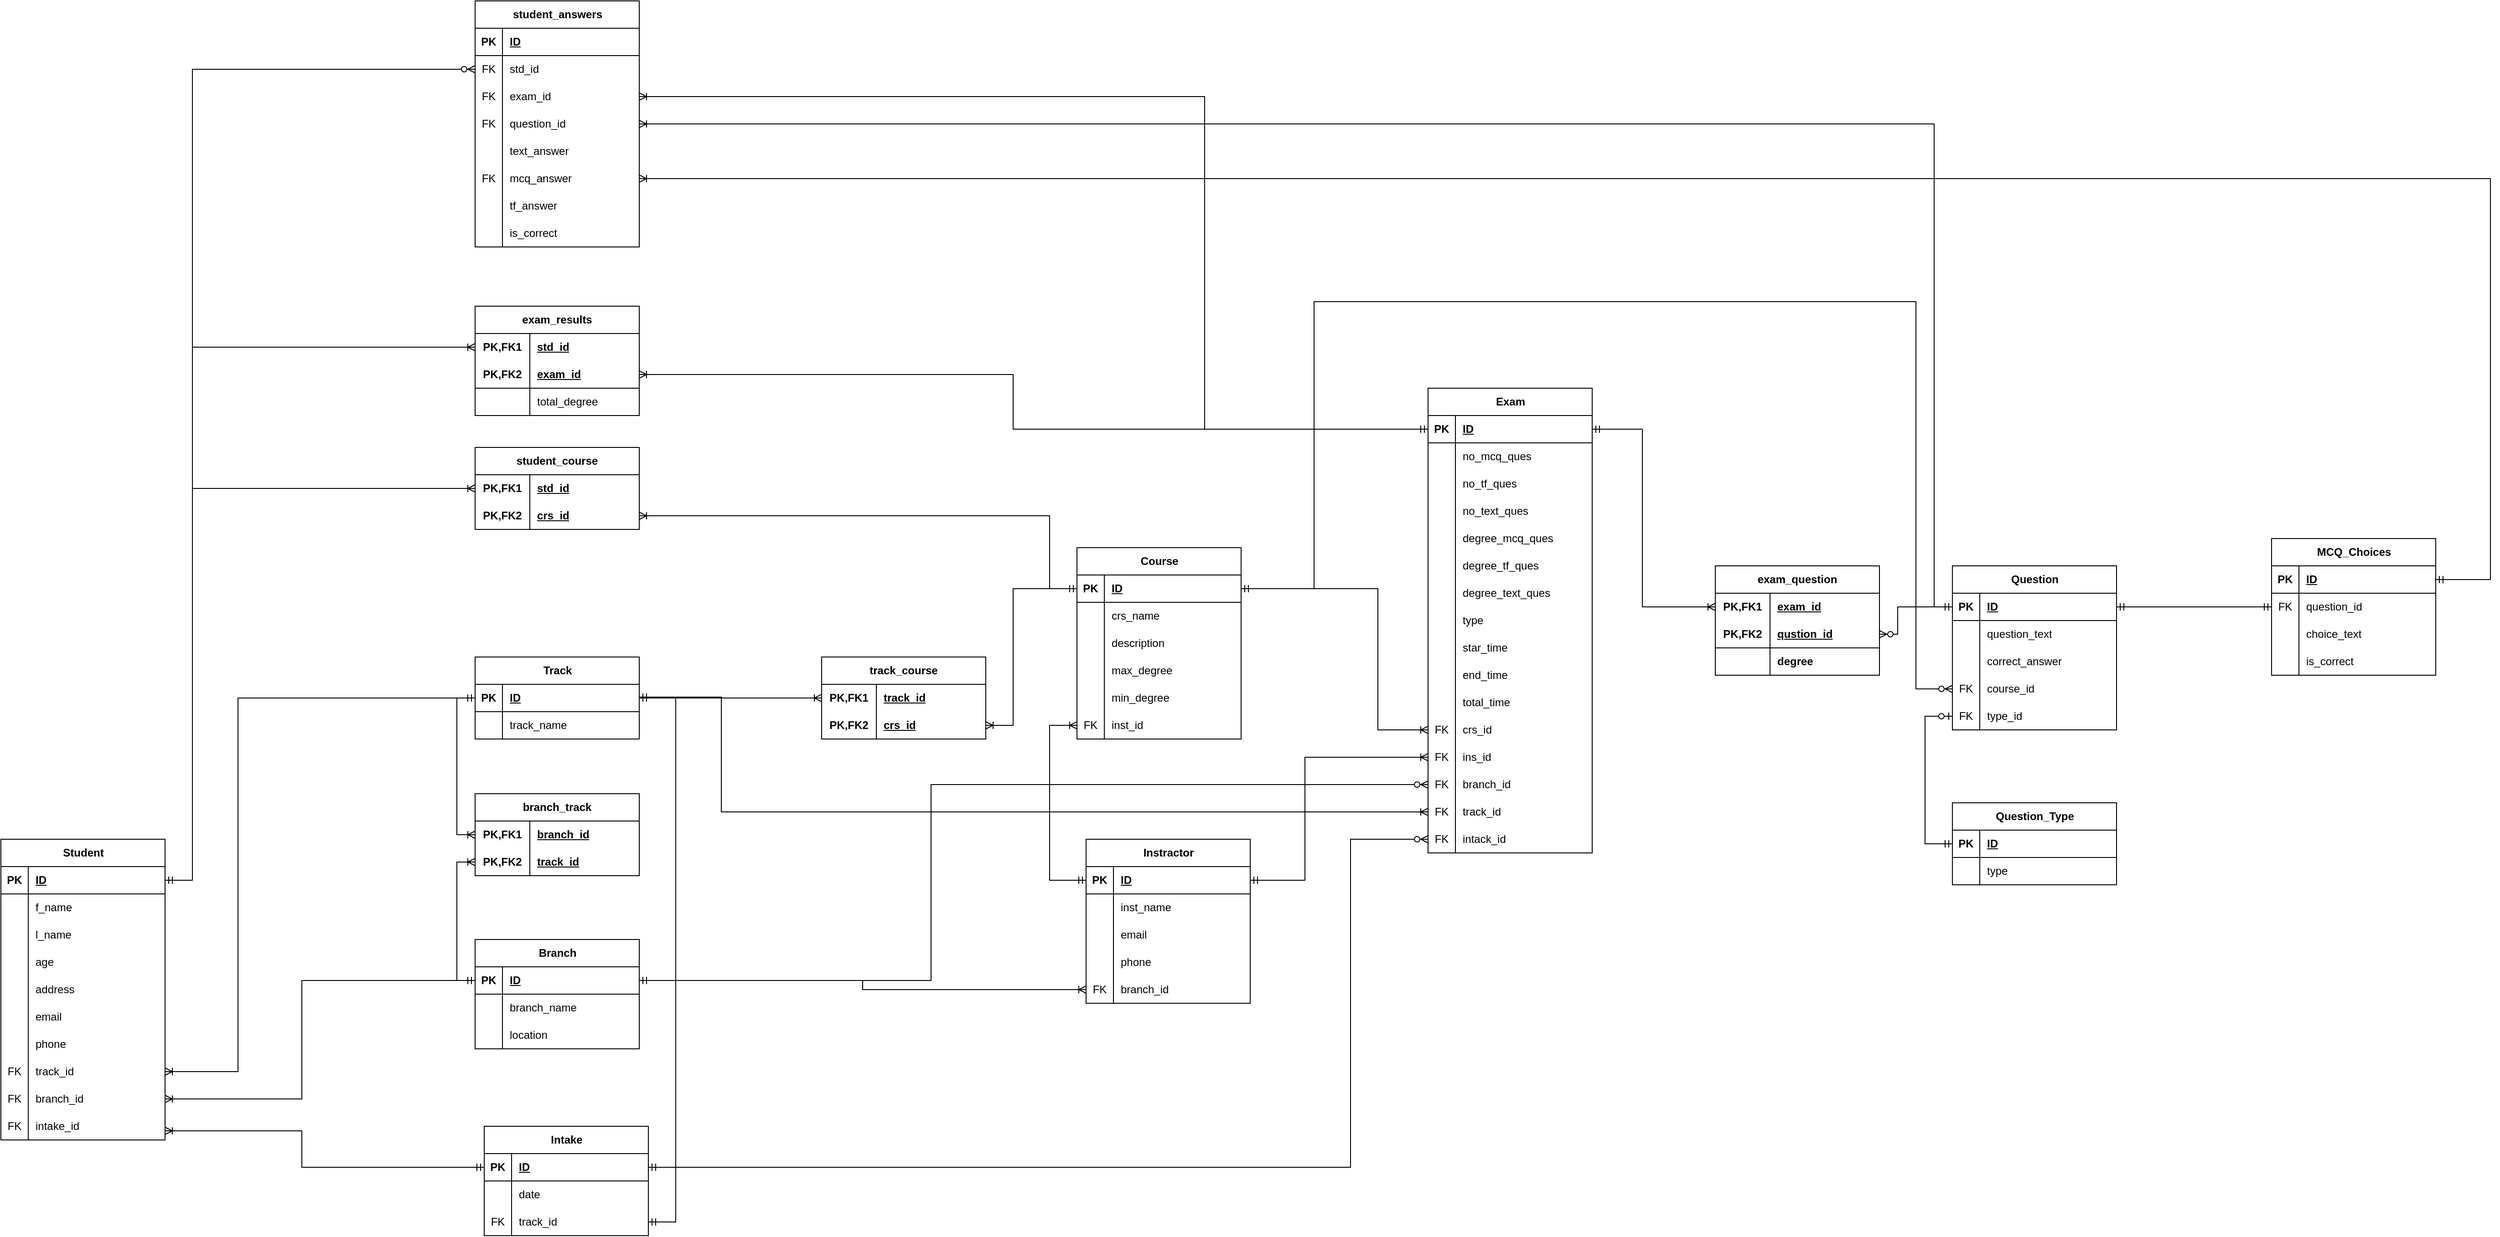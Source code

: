 <mxfile version="25.0.3">
  <diagram name="Page-1" id="d8Th33XI6uUMVXqh_Tkc">
    <mxGraphModel dx="2935" dy="1714" grid="1" gridSize="10" guides="1" tooltips="1" connect="1" arrows="1" fold="1" page="1" pageScale="1" pageWidth="850" pageHeight="1100" math="0" shadow="0">
      <root>
        <mxCell id="0" />
        <mxCell id="1" parent="0" />
        <mxCell id="Mct8IShk_unvT-uJFKD1-1" value="Question" style="shape=table;startSize=30;container=1;collapsible=1;childLayout=tableLayout;fixedRows=1;rowLines=0;fontStyle=1;align=center;resizeLast=1;html=1;labelBackgroundColor=none;" parent="1" vertex="1">
          <mxGeometry x="820" y="-10" width="180" height="180" as="geometry" />
        </mxCell>
        <mxCell id="Mct8IShk_unvT-uJFKD1-2" value="" style="shape=tableRow;horizontal=0;startSize=0;swimlaneHead=0;swimlaneBody=0;fillColor=none;collapsible=0;dropTarget=0;points=[[0,0.5],[1,0.5]];portConstraint=eastwest;top=0;left=0;right=0;bottom=1;labelBackgroundColor=none;" parent="Mct8IShk_unvT-uJFKD1-1" vertex="1">
          <mxGeometry y="30" width="180" height="30" as="geometry" />
        </mxCell>
        <mxCell id="Mct8IShk_unvT-uJFKD1-3" value="PK" style="shape=partialRectangle;connectable=0;fillColor=none;top=0;left=0;bottom=0;right=0;fontStyle=1;overflow=hidden;whiteSpace=wrap;html=1;labelBackgroundColor=none;" parent="Mct8IShk_unvT-uJFKD1-2" vertex="1">
          <mxGeometry width="30" height="30" as="geometry">
            <mxRectangle width="30" height="30" as="alternateBounds" />
          </mxGeometry>
        </mxCell>
        <mxCell id="Mct8IShk_unvT-uJFKD1-4" value="ID" style="shape=partialRectangle;connectable=0;fillColor=none;top=0;left=0;bottom=0;right=0;align=left;spacingLeft=6;fontStyle=5;overflow=hidden;whiteSpace=wrap;html=1;labelBackgroundColor=none;" parent="Mct8IShk_unvT-uJFKD1-2" vertex="1">
          <mxGeometry x="30" width="150" height="30" as="geometry">
            <mxRectangle width="150" height="30" as="alternateBounds" />
          </mxGeometry>
        </mxCell>
        <mxCell id="Mct8IShk_unvT-uJFKD1-8" value="" style="shape=tableRow;horizontal=0;startSize=0;swimlaneHead=0;swimlaneBody=0;fillColor=none;collapsible=0;dropTarget=0;points=[[0,0.5],[1,0.5]];portConstraint=eastwest;top=0;left=0;right=0;bottom=0;labelBackgroundColor=none;" parent="Mct8IShk_unvT-uJFKD1-1" vertex="1">
          <mxGeometry y="60" width="180" height="30" as="geometry" />
        </mxCell>
        <mxCell id="Mct8IShk_unvT-uJFKD1-9" value="" style="shape=partialRectangle;connectable=0;fillColor=none;top=0;left=0;bottom=0;right=0;editable=1;overflow=hidden;whiteSpace=wrap;html=1;labelBackgroundColor=none;" parent="Mct8IShk_unvT-uJFKD1-8" vertex="1">
          <mxGeometry width="30" height="30" as="geometry">
            <mxRectangle width="30" height="30" as="alternateBounds" />
          </mxGeometry>
        </mxCell>
        <mxCell id="Mct8IShk_unvT-uJFKD1-10" value="question_text" style="shape=partialRectangle;connectable=0;fillColor=none;top=0;left=0;bottom=0;right=0;align=left;spacingLeft=6;overflow=hidden;whiteSpace=wrap;html=1;labelBackgroundColor=none;" parent="Mct8IShk_unvT-uJFKD1-8" vertex="1">
          <mxGeometry x="30" width="150" height="30" as="geometry">
            <mxRectangle width="150" height="30" as="alternateBounds" />
          </mxGeometry>
        </mxCell>
        <mxCell id="powAM1eNqjo_Qtldp21O-10" value="" style="shape=tableRow;horizontal=0;startSize=0;swimlaneHead=0;swimlaneBody=0;fillColor=none;collapsible=0;dropTarget=0;points=[[0,0.5],[1,0.5]];portConstraint=eastwest;top=0;left=0;right=0;bottom=0;labelBackgroundColor=none;" parent="Mct8IShk_unvT-uJFKD1-1" vertex="1">
          <mxGeometry y="90" width="180" height="30" as="geometry" />
        </mxCell>
        <mxCell id="powAM1eNqjo_Qtldp21O-11" value="" style="shape=partialRectangle;connectable=0;fillColor=none;top=0;left=0;bottom=0;right=0;editable=1;overflow=hidden;whiteSpace=wrap;html=1;labelBackgroundColor=none;" parent="powAM1eNqjo_Qtldp21O-10" vertex="1">
          <mxGeometry width="30" height="30" as="geometry">
            <mxRectangle width="30" height="30" as="alternateBounds" />
          </mxGeometry>
        </mxCell>
        <mxCell id="powAM1eNqjo_Qtldp21O-12" value="correct_answer" style="shape=partialRectangle;connectable=0;fillColor=none;top=0;left=0;bottom=0;right=0;align=left;spacingLeft=6;overflow=hidden;whiteSpace=wrap;html=1;labelBackgroundColor=none;" parent="powAM1eNqjo_Qtldp21O-10" vertex="1">
          <mxGeometry x="30" width="150" height="30" as="geometry">
            <mxRectangle width="150" height="30" as="alternateBounds" />
          </mxGeometry>
        </mxCell>
        <mxCell id="powAM1eNqjo_Qtldp21O-7" value="" style="shape=tableRow;horizontal=0;startSize=0;swimlaneHead=0;swimlaneBody=0;fillColor=none;collapsible=0;dropTarget=0;points=[[0,0.5],[1,0.5]];portConstraint=eastwest;top=0;left=0;right=0;bottom=0;labelBackgroundColor=none;" parent="Mct8IShk_unvT-uJFKD1-1" vertex="1">
          <mxGeometry y="120" width="180" height="30" as="geometry" />
        </mxCell>
        <mxCell id="powAM1eNqjo_Qtldp21O-8" value="FK" style="shape=partialRectangle;connectable=0;fillColor=none;top=0;left=0;bottom=0;right=0;editable=1;overflow=hidden;whiteSpace=wrap;html=1;labelBackgroundColor=none;" parent="powAM1eNqjo_Qtldp21O-7" vertex="1">
          <mxGeometry width="30" height="30" as="geometry">
            <mxRectangle width="30" height="30" as="alternateBounds" />
          </mxGeometry>
        </mxCell>
        <mxCell id="powAM1eNqjo_Qtldp21O-9" value="course_id" style="shape=partialRectangle;connectable=0;fillColor=none;top=0;left=0;bottom=0;right=0;align=left;spacingLeft=6;overflow=hidden;whiteSpace=wrap;html=1;labelBackgroundColor=none;" parent="powAM1eNqjo_Qtldp21O-7" vertex="1">
          <mxGeometry x="30" width="150" height="30" as="geometry">
            <mxRectangle width="150" height="30" as="alternateBounds" />
          </mxGeometry>
        </mxCell>
        <mxCell id="Mct8IShk_unvT-uJFKD1-5" value="" style="shape=tableRow;horizontal=0;startSize=0;swimlaneHead=0;swimlaneBody=0;fillColor=none;collapsible=0;dropTarget=0;points=[[0,0.5],[1,0.5]];portConstraint=eastwest;top=0;left=0;right=0;bottom=0;labelBackgroundColor=none;" parent="Mct8IShk_unvT-uJFKD1-1" vertex="1">
          <mxGeometry y="150" width="180" height="30" as="geometry" />
        </mxCell>
        <mxCell id="Mct8IShk_unvT-uJFKD1-6" value="FK" style="shape=partialRectangle;connectable=0;fillColor=none;top=0;left=0;bottom=0;right=0;editable=1;overflow=hidden;whiteSpace=wrap;html=1;labelBackgroundColor=none;" parent="Mct8IShk_unvT-uJFKD1-5" vertex="1">
          <mxGeometry width="30" height="30" as="geometry">
            <mxRectangle width="30" height="30" as="alternateBounds" />
          </mxGeometry>
        </mxCell>
        <mxCell id="Mct8IShk_unvT-uJFKD1-7" value="type_id" style="shape=partialRectangle;connectable=0;fillColor=none;top=0;left=0;bottom=0;right=0;align=left;spacingLeft=6;overflow=hidden;whiteSpace=wrap;html=1;labelBackgroundColor=none;" parent="Mct8IShk_unvT-uJFKD1-5" vertex="1">
          <mxGeometry x="30" width="150" height="30" as="geometry">
            <mxRectangle width="150" height="30" as="alternateBounds" />
          </mxGeometry>
        </mxCell>
        <mxCell id="Mct8IShk_unvT-uJFKD1-14" value="MCQ_Choices" style="shape=table;startSize=30;container=1;collapsible=1;childLayout=tableLayout;fixedRows=1;rowLines=0;fontStyle=1;align=center;resizeLast=1;html=1;labelBackgroundColor=none;" parent="1" vertex="1">
          <mxGeometry x="1170" y="-40" width="180" height="150" as="geometry" />
        </mxCell>
        <mxCell id="Mct8IShk_unvT-uJFKD1-15" value="" style="shape=tableRow;horizontal=0;startSize=0;swimlaneHead=0;swimlaneBody=0;fillColor=none;collapsible=0;dropTarget=0;points=[[0,0.5],[1,0.5]];portConstraint=eastwest;top=0;left=0;right=0;bottom=1;labelBackgroundColor=none;" parent="Mct8IShk_unvT-uJFKD1-14" vertex="1">
          <mxGeometry y="30" width="180" height="30" as="geometry" />
        </mxCell>
        <mxCell id="Mct8IShk_unvT-uJFKD1-16" value="PK" style="shape=partialRectangle;connectable=0;fillColor=none;top=0;left=0;bottom=0;right=0;fontStyle=1;overflow=hidden;whiteSpace=wrap;html=1;labelBackgroundColor=none;" parent="Mct8IShk_unvT-uJFKD1-15" vertex="1">
          <mxGeometry width="30" height="30" as="geometry">
            <mxRectangle width="30" height="30" as="alternateBounds" />
          </mxGeometry>
        </mxCell>
        <mxCell id="Mct8IShk_unvT-uJFKD1-17" value="ID" style="shape=partialRectangle;connectable=0;fillColor=none;top=0;left=0;bottom=0;right=0;align=left;spacingLeft=6;fontStyle=5;overflow=hidden;whiteSpace=wrap;html=1;labelBackgroundColor=none;" parent="Mct8IShk_unvT-uJFKD1-15" vertex="1">
          <mxGeometry x="30" width="150" height="30" as="geometry">
            <mxRectangle width="150" height="30" as="alternateBounds" />
          </mxGeometry>
        </mxCell>
        <mxCell id="Mct8IShk_unvT-uJFKD1-21" value="" style="shape=tableRow;horizontal=0;startSize=0;swimlaneHead=0;swimlaneBody=0;fillColor=none;collapsible=0;dropTarget=0;points=[[0,0.5],[1,0.5]];portConstraint=eastwest;top=0;left=0;right=0;bottom=0;labelBackgroundColor=none;" parent="Mct8IShk_unvT-uJFKD1-14" vertex="1">
          <mxGeometry y="60" width="180" height="30" as="geometry" />
        </mxCell>
        <mxCell id="Mct8IShk_unvT-uJFKD1-22" value="FK" style="shape=partialRectangle;connectable=0;fillColor=none;top=0;left=0;bottom=0;right=0;editable=1;overflow=hidden;whiteSpace=wrap;html=1;labelBackgroundColor=none;" parent="Mct8IShk_unvT-uJFKD1-21" vertex="1">
          <mxGeometry width="30" height="30" as="geometry">
            <mxRectangle width="30" height="30" as="alternateBounds" />
          </mxGeometry>
        </mxCell>
        <mxCell id="Mct8IShk_unvT-uJFKD1-23" value="question_id" style="shape=partialRectangle;connectable=0;fillColor=none;top=0;left=0;bottom=0;right=0;align=left;spacingLeft=6;overflow=hidden;whiteSpace=wrap;html=1;labelBackgroundColor=none;" parent="Mct8IShk_unvT-uJFKD1-21" vertex="1">
          <mxGeometry x="30" width="150" height="30" as="geometry">
            <mxRectangle width="150" height="30" as="alternateBounds" />
          </mxGeometry>
        </mxCell>
        <mxCell id="Mct8IShk_unvT-uJFKD1-18" value="" style="shape=tableRow;horizontal=0;startSize=0;swimlaneHead=0;swimlaneBody=0;fillColor=none;collapsible=0;dropTarget=0;points=[[0,0.5],[1,0.5]];portConstraint=eastwest;top=0;left=0;right=0;bottom=0;labelBackgroundColor=none;" parent="Mct8IShk_unvT-uJFKD1-14" vertex="1">
          <mxGeometry y="90" width="180" height="30" as="geometry" />
        </mxCell>
        <mxCell id="Mct8IShk_unvT-uJFKD1-19" value="" style="shape=partialRectangle;connectable=0;fillColor=none;top=0;left=0;bottom=0;right=0;editable=1;overflow=hidden;whiteSpace=wrap;html=1;labelBackgroundColor=none;" parent="Mct8IShk_unvT-uJFKD1-18" vertex="1">
          <mxGeometry width="30" height="30" as="geometry">
            <mxRectangle width="30" height="30" as="alternateBounds" />
          </mxGeometry>
        </mxCell>
        <mxCell id="Mct8IShk_unvT-uJFKD1-20" value="choice_text" style="shape=partialRectangle;connectable=0;fillColor=none;top=0;left=0;bottom=0;right=0;align=left;spacingLeft=6;overflow=hidden;whiteSpace=wrap;html=1;labelBackgroundColor=none;" parent="Mct8IShk_unvT-uJFKD1-18" vertex="1">
          <mxGeometry x="30" width="150" height="30" as="geometry">
            <mxRectangle width="150" height="30" as="alternateBounds" />
          </mxGeometry>
        </mxCell>
        <mxCell id="zQO-DXucxJFmOJ3re1hS-34" value="" style="shape=tableRow;horizontal=0;startSize=0;swimlaneHead=0;swimlaneBody=0;fillColor=none;collapsible=0;dropTarget=0;points=[[0,0.5],[1,0.5]];portConstraint=eastwest;top=0;left=0;right=0;bottom=0;labelBackgroundColor=none;" parent="Mct8IShk_unvT-uJFKD1-14" vertex="1">
          <mxGeometry y="120" width="180" height="30" as="geometry" />
        </mxCell>
        <mxCell id="zQO-DXucxJFmOJ3re1hS-35" value="" style="shape=partialRectangle;connectable=0;fillColor=none;top=0;left=0;bottom=0;right=0;editable=1;overflow=hidden;whiteSpace=wrap;html=1;labelBackgroundColor=none;" parent="zQO-DXucxJFmOJ3re1hS-34" vertex="1">
          <mxGeometry width="30" height="30" as="geometry">
            <mxRectangle width="30" height="30" as="alternateBounds" />
          </mxGeometry>
        </mxCell>
        <mxCell id="zQO-DXucxJFmOJ3re1hS-36" value="is_correct" style="shape=partialRectangle;connectable=0;fillColor=none;top=0;left=0;bottom=0;right=0;align=left;spacingLeft=6;overflow=hidden;whiteSpace=wrap;html=1;labelBackgroundColor=none;" parent="zQO-DXucxJFmOJ3re1hS-34" vertex="1">
          <mxGeometry x="30" width="150" height="30" as="geometry">
            <mxRectangle width="150" height="30" as="alternateBounds" />
          </mxGeometry>
        </mxCell>
        <mxCell id="Mct8IShk_unvT-uJFKD1-46" value="" style="edgeStyle=elbowEdgeStyle;fontSize=12;html=1;endArrow=ERmandOne;startArrow=ERmandOne;rounded=0;entryX=0;entryY=0.5;entryDx=0;entryDy=0;exitX=1;exitY=0.5;exitDx=0;exitDy=0;labelBackgroundColor=none;fontColor=default;" parent="1" source="Mct8IShk_unvT-uJFKD1-2" target="Mct8IShk_unvT-uJFKD1-21" edge="1">
          <mxGeometry width="100" height="100" relative="1" as="geometry">
            <mxPoint x="1015.0" y="116.83" as="sourcePoint" />
            <mxPoint x="1175.72" y="20" as="targetPoint" />
            <Array as="points">
              <mxPoint x="1090" y="50" />
            </Array>
          </mxGeometry>
        </mxCell>
        <mxCell id="Mct8IShk_unvT-uJFKD1-50" value="Course" style="shape=table;startSize=30;container=1;collapsible=1;childLayout=tableLayout;fixedRows=1;rowLines=0;fontStyle=1;align=center;resizeLast=1;html=1;labelBackgroundColor=none;" parent="1" vertex="1">
          <mxGeometry x="-140" y="-30" width="180" height="210" as="geometry" />
        </mxCell>
        <mxCell id="Mct8IShk_unvT-uJFKD1-51" value="" style="shape=tableRow;horizontal=0;startSize=0;swimlaneHead=0;swimlaneBody=0;fillColor=none;collapsible=0;dropTarget=0;points=[[0,0.5],[1,0.5]];portConstraint=eastwest;top=0;left=0;right=0;bottom=1;labelBackgroundColor=none;" parent="Mct8IShk_unvT-uJFKD1-50" vertex="1">
          <mxGeometry y="30" width="180" height="30" as="geometry" />
        </mxCell>
        <mxCell id="Mct8IShk_unvT-uJFKD1-52" value="PK" style="shape=partialRectangle;connectable=0;fillColor=none;top=0;left=0;bottom=0;right=0;fontStyle=1;overflow=hidden;whiteSpace=wrap;html=1;labelBackgroundColor=none;" parent="Mct8IShk_unvT-uJFKD1-51" vertex="1">
          <mxGeometry width="30" height="30" as="geometry">
            <mxRectangle width="30" height="30" as="alternateBounds" />
          </mxGeometry>
        </mxCell>
        <mxCell id="Mct8IShk_unvT-uJFKD1-53" value="ID" style="shape=partialRectangle;connectable=0;fillColor=none;top=0;left=0;bottom=0;right=0;align=left;spacingLeft=6;fontStyle=5;overflow=hidden;whiteSpace=wrap;html=1;labelBackgroundColor=none;" parent="Mct8IShk_unvT-uJFKD1-51" vertex="1">
          <mxGeometry x="30" width="150" height="30" as="geometry">
            <mxRectangle width="150" height="30" as="alternateBounds" />
          </mxGeometry>
        </mxCell>
        <mxCell id="Mct8IShk_unvT-uJFKD1-54" value="" style="shape=tableRow;horizontal=0;startSize=0;swimlaneHead=0;swimlaneBody=0;fillColor=none;collapsible=0;dropTarget=0;points=[[0,0.5],[1,0.5]];portConstraint=eastwest;top=0;left=0;right=0;bottom=0;labelBackgroundColor=none;" parent="Mct8IShk_unvT-uJFKD1-50" vertex="1">
          <mxGeometry y="60" width="180" height="30" as="geometry" />
        </mxCell>
        <mxCell id="Mct8IShk_unvT-uJFKD1-55" value="" style="shape=partialRectangle;connectable=0;fillColor=none;top=0;left=0;bottom=0;right=0;editable=1;overflow=hidden;whiteSpace=wrap;html=1;labelBackgroundColor=none;" parent="Mct8IShk_unvT-uJFKD1-54" vertex="1">
          <mxGeometry width="30" height="30" as="geometry">
            <mxRectangle width="30" height="30" as="alternateBounds" />
          </mxGeometry>
        </mxCell>
        <mxCell id="Mct8IShk_unvT-uJFKD1-56" value="crs_name" style="shape=partialRectangle;connectable=0;fillColor=none;top=0;left=0;bottom=0;right=0;align=left;spacingLeft=6;overflow=hidden;whiteSpace=wrap;html=1;labelBackgroundColor=none;" parent="Mct8IShk_unvT-uJFKD1-54" vertex="1">
          <mxGeometry x="30" width="150" height="30" as="geometry">
            <mxRectangle width="150" height="30" as="alternateBounds" />
          </mxGeometry>
        </mxCell>
        <mxCell id="Mct8IShk_unvT-uJFKD1-57" value="" style="shape=tableRow;horizontal=0;startSize=0;swimlaneHead=0;swimlaneBody=0;fillColor=none;collapsible=0;dropTarget=0;points=[[0,0.5],[1,0.5]];portConstraint=eastwest;top=0;left=0;right=0;bottom=0;labelBackgroundColor=none;" parent="Mct8IShk_unvT-uJFKD1-50" vertex="1">
          <mxGeometry y="90" width="180" height="30" as="geometry" />
        </mxCell>
        <mxCell id="Mct8IShk_unvT-uJFKD1-58" value="" style="shape=partialRectangle;connectable=0;fillColor=none;top=0;left=0;bottom=0;right=0;editable=1;overflow=hidden;whiteSpace=wrap;html=1;labelBackgroundColor=none;" parent="Mct8IShk_unvT-uJFKD1-57" vertex="1">
          <mxGeometry width="30" height="30" as="geometry">
            <mxRectangle width="30" height="30" as="alternateBounds" />
          </mxGeometry>
        </mxCell>
        <mxCell id="Mct8IShk_unvT-uJFKD1-59" value="description" style="shape=partialRectangle;connectable=0;fillColor=none;top=0;left=0;bottom=0;right=0;align=left;spacingLeft=6;overflow=hidden;whiteSpace=wrap;html=1;labelBackgroundColor=none;" parent="Mct8IShk_unvT-uJFKD1-57" vertex="1">
          <mxGeometry x="30" width="150" height="30" as="geometry">
            <mxRectangle width="150" height="30" as="alternateBounds" />
          </mxGeometry>
        </mxCell>
        <mxCell id="Mct8IShk_unvT-uJFKD1-60" value="" style="shape=tableRow;horizontal=0;startSize=0;swimlaneHead=0;swimlaneBody=0;fillColor=none;collapsible=0;dropTarget=0;points=[[0,0.5],[1,0.5]];portConstraint=eastwest;top=0;left=0;right=0;bottom=0;labelBackgroundColor=none;" parent="Mct8IShk_unvT-uJFKD1-50" vertex="1">
          <mxGeometry y="120" width="180" height="30" as="geometry" />
        </mxCell>
        <mxCell id="Mct8IShk_unvT-uJFKD1-61" value="" style="shape=partialRectangle;connectable=0;fillColor=none;top=0;left=0;bottom=0;right=0;editable=1;overflow=hidden;whiteSpace=wrap;html=1;labelBackgroundColor=none;" parent="Mct8IShk_unvT-uJFKD1-60" vertex="1">
          <mxGeometry width="30" height="30" as="geometry">
            <mxRectangle width="30" height="30" as="alternateBounds" />
          </mxGeometry>
        </mxCell>
        <mxCell id="Mct8IShk_unvT-uJFKD1-62" value="max_degree" style="shape=partialRectangle;connectable=0;fillColor=none;top=0;left=0;bottom=0;right=0;align=left;spacingLeft=6;overflow=hidden;whiteSpace=wrap;html=1;labelBackgroundColor=none;" parent="Mct8IShk_unvT-uJFKD1-60" vertex="1">
          <mxGeometry x="30" width="150" height="30" as="geometry">
            <mxRectangle width="150" height="30" as="alternateBounds" />
          </mxGeometry>
        </mxCell>
        <mxCell id="Mct8IShk_unvT-uJFKD1-63" style="shape=tableRow;horizontal=0;startSize=0;swimlaneHead=0;swimlaneBody=0;fillColor=none;collapsible=0;dropTarget=0;points=[[0,0.5],[1,0.5]];portConstraint=eastwest;top=0;left=0;right=0;bottom=0;labelBackgroundColor=none;" parent="Mct8IShk_unvT-uJFKD1-50" vertex="1">
          <mxGeometry y="150" width="180" height="30" as="geometry" />
        </mxCell>
        <mxCell id="Mct8IShk_unvT-uJFKD1-64" style="shape=partialRectangle;connectable=0;fillColor=none;top=0;left=0;bottom=0;right=0;editable=1;overflow=hidden;whiteSpace=wrap;html=1;labelBackgroundColor=none;" parent="Mct8IShk_unvT-uJFKD1-63" vertex="1">
          <mxGeometry width="30" height="30" as="geometry">
            <mxRectangle width="30" height="30" as="alternateBounds" />
          </mxGeometry>
        </mxCell>
        <mxCell id="Mct8IShk_unvT-uJFKD1-65" value="min_degree" style="shape=partialRectangle;connectable=0;fillColor=none;top=0;left=0;bottom=0;right=0;align=left;spacingLeft=6;overflow=hidden;whiteSpace=wrap;html=1;labelBackgroundColor=none;" parent="Mct8IShk_unvT-uJFKD1-63" vertex="1">
          <mxGeometry x="30" width="150" height="30" as="geometry">
            <mxRectangle width="150" height="30" as="alternateBounds" />
          </mxGeometry>
        </mxCell>
        <mxCell id="Mct8IShk_unvT-uJFKD1-79" style="shape=tableRow;horizontal=0;startSize=0;swimlaneHead=0;swimlaneBody=0;fillColor=none;collapsible=0;dropTarget=0;points=[[0,0.5],[1,0.5]];portConstraint=eastwest;top=0;left=0;right=0;bottom=0;labelBackgroundColor=none;" parent="Mct8IShk_unvT-uJFKD1-50" vertex="1">
          <mxGeometry y="180" width="180" height="30" as="geometry" />
        </mxCell>
        <mxCell id="Mct8IShk_unvT-uJFKD1-80" value="FK" style="shape=partialRectangle;connectable=0;fillColor=none;top=0;left=0;bottom=0;right=0;editable=1;overflow=hidden;whiteSpace=wrap;html=1;labelBackgroundColor=none;" parent="Mct8IShk_unvT-uJFKD1-79" vertex="1">
          <mxGeometry width="30" height="30" as="geometry">
            <mxRectangle width="30" height="30" as="alternateBounds" />
          </mxGeometry>
        </mxCell>
        <mxCell id="Mct8IShk_unvT-uJFKD1-81" value="inst_id" style="shape=partialRectangle;connectable=0;fillColor=none;top=0;left=0;bottom=0;right=0;align=left;spacingLeft=6;overflow=hidden;whiteSpace=wrap;html=1;labelBackgroundColor=none;" parent="Mct8IShk_unvT-uJFKD1-79" vertex="1">
          <mxGeometry x="30" width="150" height="30" as="geometry">
            <mxRectangle width="150" height="30" as="alternateBounds" />
          </mxGeometry>
        </mxCell>
        <mxCell id="Mct8IShk_unvT-uJFKD1-66" value="Instractor" style="shape=table;startSize=30;container=1;collapsible=1;childLayout=tableLayout;fixedRows=1;rowLines=0;fontStyle=1;align=center;resizeLast=1;html=1;labelBackgroundColor=none;" parent="1" vertex="1">
          <mxGeometry x="-130" y="290" width="180" height="180" as="geometry" />
        </mxCell>
        <mxCell id="Mct8IShk_unvT-uJFKD1-67" value="" style="shape=tableRow;horizontal=0;startSize=0;swimlaneHead=0;swimlaneBody=0;fillColor=none;collapsible=0;dropTarget=0;points=[[0,0.5],[1,0.5]];portConstraint=eastwest;top=0;left=0;right=0;bottom=1;labelBackgroundColor=none;" parent="Mct8IShk_unvT-uJFKD1-66" vertex="1">
          <mxGeometry y="30" width="180" height="30" as="geometry" />
        </mxCell>
        <mxCell id="Mct8IShk_unvT-uJFKD1-68" value="PK" style="shape=partialRectangle;connectable=0;fillColor=none;top=0;left=0;bottom=0;right=0;fontStyle=1;overflow=hidden;whiteSpace=wrap;html=1;labelBackgroundColor=none;" parent="Mct8IShk_unvT-uJFKD1-67" vertex="1">
          <mxGeometry width="30" height="30" as="geometry">
            <mxRectangle width="30" height="30" as="alternateBounds" />
          </mxGeometry>
        </mxCell>
        <mxCell id="Mct8IShk_unvT-uJFKD1-69" value="ID" style="shape=partialRectangle;connectable=0;fillColor=none;top=0;left=0;bottom=0;right=0;align=left;spacingLeft=6;fontStyle=5;overflow=hidden;whiteSpace=wrap;html=1;labelBackgroundColor=none;" parent="Mct8IShk_unvT-uJFKD1-67" vertex="1">
          <mxGeometry x="30" width="150" height="30" as="geometry">
            <mxRectangle width="150" height="30" as="alternateBounds" />
          </mxGeometry>
        </mxCell>
        <mxCell id="Mct8IShk_unvT-uJFKD1-70" value="" style="shape=tableRow;horizontal=0;startSize=0;swimlaneHead=0;swimlaneBody=0;fillColor=none;collapsible=0;dropTarget=0;points=[[0,0.5],[1,0.5]];portConstraint=eastwest;top=0;left=0;right=0;bottom=0;labelBackgroundColor=none;" parent="Mct8IShk_unvT-uJFKD1-66" vertex="1">
          <mxGeometry y="60" width="180" height="30" as="geometry" />
        </mxCell>
        <mxCell id="Mct8IShk_unvT-uJFKD1-71" value="" style="shape=partialRectangle;connectable=0;fillColor=none;top=0;left=0;bottom=0;right=0;editable=1;overflow=hidden;whiteSpace=wrap;html=1;labelBackgroundColor=none;" parent="Mct8IShk_unvT-uJFKD1-70" vertex="1">
          <mxGeometry width="30" height="30" as="geometry">
            <mxRectangle width="30" height="30" as="alternateBounds" />
          </mxGeometry>
        </mxCell>
        <mxCell id="Mct8IShk_unvT-uJFKD1-72" value="inst_name&lt;span style=&quot;white-space: pre;&quot;&gt;&#x9;&lt;/span&gt;" style="shape=partialRectangle;connectable=0;fillColor=none;top=0;left=0;bottom=0;right=0;align=left;spacingLeft=6;overflow=hidden;whiteSpace=wrap;html=1;labelBackgroundColor=none;" parent="Mct8IShk_unvT-uJFKD1-70" vertex="1">
          <mxGeometry x="30" width="150" height="30" as="geometry">
            <mxRectangle width="150" height="30" as="alternateBounds" />
          </mxGeometry>
        </mxCell>
        <mxCell id="powAM1eNqjo_Qtldp21O-1" value="" style="shape=tableRow;horizontal=0;startSize=0;swimlaneHead=0;swimlaneBody=0;fillColor=none;collapsible=0;dropTarget=0;points=[[0,0.5],[1,0.5]];portConstraint=eastwest;top=0;left=0;right=0;bottom=0;labelBackgroundColor=none;" parent="Mct8IShk_unvT-uJFKD1-66" vertex="1">
          <mxGeometry y="90" width="180" height="30" as="geometry" />
        </mxCell>
        <mxCell id="powAM1eNqjo_Qtldp21O-2" value="" style="shape=partialRectangle;connectable=0;fillColor=none;top=0;left=0;bottom=0;right=0;editable=1;overflow=hidden;whiteSpace=wrap;html=1;labelBackgroundColor=none;" parent="powAM1eNqjo_Qtldp21O-1" vertex="1">
          <mxGeometry width="30" height="30" as="geometry">
            <mxRectangle width="30" height="30" as="alternateBounds" />
          </mxGeometry>
        </mxCell>
        <mxCell id="powAM1eNqjo_Qtldp21O-3" value="email" style="shape=partialRectangle;connectable=0;fillColor=none;top=0;left=0;bottom=0;right=0;align=left;spacingLeft=6;overflow=hidden;whiteSpace=wrap;html=1;labelBackgroundColor=none;" parent="powAM1eNqjo_Qtldp21O-1" vertex="1">
          <mxGeometry x="30" width="150" height="30" as="geometry">
            <mxRectangle width="150" height="30" as="alternateBounds" />
          </mxGeometry>
        </mxCell>
        <mxCell id="powAM1eNqjo_Qtldp21O-4" value="" style="shape=tableRow;horizontal=0;startSize=0;swimlaneHead=0;swimlaneBody=0;fillColor=none;collapsible=0;dropTarget=0;points=[[0,0.5],[1,0.5]];portConstraint=eastwest;top=0;left=0;right=0;bottom=0;labelBackgroundColor=none;" parent="Mct8IShk_unvT-uJFKD1-66" vertex="1">
          <mxGeometry y="120" width="180" height="30" as="geometry" />
        </mxCell>
        <mxCell id="powAM1eNqjo_Qtldp21O-5" value="" style="shape=partialRectangle;connectable=0;fillColor=none;top=0;left=0;bottom=0;right=0;editable=1;overflow=hidden;whiteSpace=wrap;html=1;labelBackgroundColor=none;" parent="powAM1eNqjo_Qtldp21O-4" vertex="1">
          <mxGeometry width="30" height="30" as="geometry">
            <mxRectangle width="30" height="30" as="alternateBounds" />
          </mxGeometry>
        </mxCell>
        <mxCell id="powAM1eNqjo_Qtldp21O-6" value="phone" style="shape=partialRectangle;connectable=0;fillColor=none;top=0;left=0;bottom=0;right=0;align=left;spacingLeft=6;overflow=hidden;whiteSpace=wrap;html=1;labelBackgroundColor=none;" parent="powAM1eNqjo_Qtldp21O-4" vertex="1">
          <mxGeometry x="30" width="150" height="30" as="geometry">
            <mxRectangle width="150" height="30" as="alternateBounds" />
          </mxGeometry>
        </mxCell>
        <mxCell id="Mct8IShk_unvT-uJFKD1-141" value="" style="shape=tableRow;horizontal=0;startSize=0;swimlaneHead=0;swimlaneBody=0;fillColor=none;collapsible=0;dropTarget=0;points=[[0,0.5],[1,0.5]];portConstraint=eastwest;top=0;left=0;right=0;bottom=0;labelBackgroundColor=none;" parent="Mct8IShk_unvT-uJFKD1-66" vertex="1">
          <mxGeometry y="150" width="180" height="30" as="geometry" />
        </mxCell>
        <mxCell id="Mct8IShk_unvT-uJFKD1-142" value="FK" style="shape=partialRectangle;connectable=0;fillColor=none;top=0;left=0;bottom=0;right=0;editable=1;overflow=hidden;whiteSpace=wrap;html=1;labelBackgroundColor=none;" parent="Mct8IShk_unvT-uJFKD1-141" vertex="1">
          <mxGeometry width="30" height="30" as="geometry">
            <mxRectangle width="30" height="30" as="alternateBounds" />
          </mxGeometry>
        </mxCell>
        <mxCell id="Mct8IShk_unvT-uJFKD1-143" value="branch_id" style="shape=partialRectangle;connectable=0;fillColor=none;top=0;left=0;bottom=0;right=0;align=left;spacingLeft=6;overflow=hidden;whiteSpace=wrap;html=1;labelBackgroundColor=none;" parent="Mct8IShk_unvT-uJFKD1-141" vertex="1">
          <mxGeometry x="30" width="150" height="30" as="geometry">
            <mxRectangle width="150" height="30" as="alternateBounds" />
          </mxGeometry>
        </mxCell>
        <mxCell id="Mct8IShk_unvT-uJFKD1-83" value="" style="edgeStyle=elbowEdgeStyle;fontSize=12;html=1;endArrow=ERoneToMany;startArrow=ERmandOne;rounded=0;labelBackgroundColor=none;fontColor=default;" parent="1" source="Mct8IShk_unvT-uJFKD1-67" target="Mct8IShk_unvT-uJFKD1-79" edge="1">
          <mxGeometry width="100" height="100" relative="1" as="geometry">
            <mxPoint x="-280" y="420" as="sourcePoint" />
            <mxPoint x="-180" y="320" as="targetPoint" />
            <Array as="points">
              <mxPoint x="-170" y="260" />
            </Array>
          </mxGeometry>
        </mxCell>
        <mxCell id="Mct8IShk_unvT-uJFKD1-103" value="Student" style="shape=table;startSize=30;container=1;collapsible=1;childLayout=tableLayout;fixedRows=1;rowLines=0;fontStyle=1;align=center;resizeLast=1;html=1;labelBackgroundColor=none;" parent="1" vertex="1">
          <mxGeometry x="-1320" y="290" width="180" height="330" as="geometry" />
        </mxCell>
        <mxCell id="Mct8IShk_unvT-uJFKD1-104" value="" style="shape=tableRow;horizontal=0;startSize=0;swimlaneHead=0;swimlaneBody=0;fillColor=none;collapsible=0;dropTarget=0;points=[[0,0.5],[1,0.5]];portConstraint=eastwest;top=0;left=0;right=0;bottom=1;labelBackgroundColor=none;" parent="Mct8IShk_unvT-uJFKD1-103" vertex="1">
          <mxGeometry y="30" width="180" height="30" as="geometry" />
        </mxCell>
        <mxCell id="Mct8IShk_unvT-uJFKD1-105" value="PK" style="shape=partialRectangle;connectable=0;fillColor=none;top=0;left=0;bottom=0;right=0;fontStyle=1;overflow=hidden;whiteSpace=wrap;html=1;labelBackgroundColor=none;" parent="Mct8IShk_unvT-uJFKD1-104" vertex="1">
          <mxGeometry width="30" height="30" as="geometry">
            <mxRectangle width="30" height="30" as="alternateBounds" />
          </mxGeometry>
        </mxCell>
        <mxCell id="Mct8IShk_unvT-uJFKD1-106" value="ID" style="shape=partialRectangle;connectable=0;fillColor=none;top=0;left=0;bottom=0;right=0;align=left;spacingLeft=6;fontStyle=5;overflow=hidden;whiteSpace=wrap;html=1;labelBackgroundColor=none;" parent="Mct8IShk_unvT-uJFKD1-104" vertex="1">
          <mxGeometry x="30" width="150" height="30" as="geometry">
            <mxRectangle width="150" height="30" as="alternateBounds" />
          </mxGeometry>
        </mxCell>
        <mxCell id="Mct8IShk_unvT-uJFKD1-107" value="" style="shape=tableRow;horizontal=0;startSize=0;swimlaneHead=0;swimlaneBody=0;fillColor=none;collapsible=0;dropTarget=0;points=[[0,0.5],[1,0.5]];portConstraint=eastwest;top=0;left=0;right=0;bottom=0;labelBackgroundColor=none;" parent="Mct8IShk_unvT-uJFKD1-103" vertex="1">
          <mxGeometry y="60" width="180" height="30" as="geometry" />
        </mxCell>
        <mxCell id="Mct8IShk_unvT-uJFKD1-108" value="" style="shape=partialRectangle;connectable=0;fillColor=none;top=0;left=0;bottom=0;right=0;editable=1;overflow=hidden;whiteSpace=wrap;html=1;labelBackgroundColor=none;" parent="Mct8IShk_unvT-uJFKD1-107" vertex="1">
          <mxGeometry width="30" height="30" as="geometry">
            <mxRectangle width="30" height="30" as="alternateBounds" />
          </mxGeometry>
        </mxCell>
        <mxCell id="Mct8IShk_unvT-uJFKD1-109" value="f_name" style="shape=partialRectangle;connectable=0;fillColor=none;top=0;left=0;bottom=0;right=0;align=left;spacingLeft=6;overflow=hidden;whiteSpace=wrap;html=1;labelBackgroundColor=none;" parent="Mct8IShk_unvT-uJFKD1-107" vertex="1">
          <mxGeometry x="30" width="150" height="30" as="geometry">
            <mxRectangle width="150" height="30" as="alternateBounds" />
          </mxGeometry>
        </mxCell>
        <mxCell id="Mct8IShk_unvT-uJFKD1-212" value="" style="shape=tableRow;horizontal=0;startSize=0;swimlaneHead=0;swimlaneBody=0;fillColor=none;collapsible=0;dropTarget=0;points=[[0,0.5],[1,0.5]];portConstraint=eastwest;top=0;left=0;right=0;bottom=0;labelBackgroundColor=none;" parent="Mct8IShk_unvT-uJFKD1-103" vertex="1">
          <mxGeometry y="90" width="180" height="30" as="geometry" />
        </mxCell>
        <mxCell id="Mct8IShk_unvT-uJFKD1-213" value="" style="shape=partialRectangle;connectable=0;fillColor=none;top=0;left=0;bottom=0;right=0;editable=1;overflow=hidden;whiteSpace=wrap;html=1;labelBackgroundColor=none;" parent="Mct8IShk_unvT-uJFKD1-212" vertex="1">
          <mxGeometry width="30" height="30" as="geometry">
            <mxRectangle width="30" height="30" as="alternateBounds" />
          </mxGeometry>
        </mxCell>
        <mxCell id="Mct8IShk_unvT-uJFKD1-214" value="l_name" style="shape=partialRectangle;connectable=0;fillColor=none;top=0;left=0;bottom=0;right=0;align=left;spacingLeft=6;overflow=hidden;whiteSpace=wrap;html=1;labelBackgroundColor=none;" parent="Mct8IShk_unvT-uJFKD1-212" vertex="1">
          <mxGeometry x="30" width="150" height="30" as="geometry">
            <mxRectangle width="150" height="30" as="alternateBounds" />
          </mxGeometry>
        </mxCell>
        <mxCell id="Mct8IShk_unvT-uJFKD1-209" value="" style="shape=tableRow;horizontal=0;startSize=0;swimlaneHead=0;swimlaneBody=0;fillColor=none;collapsible=0;dropTarget=0;points=[[0,0.5],[1,0.5]];portConstraint=eastwest;top=0;left=0;right=0;bottom=0;labelBackgroundColor=none;" parent="Mct8IShk_unvT-uJFKD1-103" vertex="1">
          <mxGeometry y="120" width="180" height="30" as="geometry" />
        </mxCell>
        <mxCell id="Mct8IShk_unvT-uJFKD1-210" value="" style="shape=partialRectangle;connectable=0;fillColor=none;top=0;left=0;bottom=0;right=0;editable=1;overflow=hidden;whiteSpace=wrap;html=1;labelBackgroundColor=none;" parent="Mct8IShk_unvT-uJFKD1-209" vertex="1">
          <mxGeometry width="30" height="30" as="geometry">
            <mxRectangle width="30" height="30" as="alternateBounds" />
          </mxGeometry>
        </mxCell>
        <mxCell id="Mct8IShk_unvT-uJFKD1-211" value="age" style="shape=partialRectangle;connectable=0;fillColor=none;top=0;left=0;bottom=0;right=0;align=left;spacingLeft=6;overflow=hidden;whiteSpace=wrap;html=1;labelBackgroundColor=none;" parent="Mct8IShk_unvT-uJFKD1-209" vertex="1">
          <mxGeometry x="30" width="150" height="30" as="geometry">
            <mxRectangle width="150" height="30" as="alternateBounds" />
          </mxGeometry>
        </mxCell>
        <mxCell id="Mct8IShk_unvT-uJFKD1-215" value="" style="shape=tableRow;horizontal=0;startSize=0;swimlaneHead=0;swimlaneBody=0;fillColor=none;collapsible=0;dropTarget=0;points=[[0,0.5],[1,0.5]];portConstraint=eastwest;top=0;left=0;right=0;bottom=0;labelBackgroundColor=none;" parent="Mct8IShk_unvT-uJFKD1-103" vertex="1">
          <mxGeometry y="150" width="180" height="30" as="geometry" />
        </mxCell>
        <mxCell id="Mct8IShk_unvT-uJFKD1-216" value="" style="shape=partialRectangle;connectable=0;fillColor=none;top=0;left=0;bottom=0;right=0;editable=1;overflow=hidden;whiteSpace=wrap;html=1;labelBackgroundColor=none;" parent="Mct8IShk_unvT-uJFKD1-215" vertex="1">
          <mxGeometry width="30" height="30" as="geometry">
            <mxRectangle width="30" height="30" as="alternateBounds" />
          </mxGeometry>
        </mxCell>
        <mxCell id="Mct8IShk_unvT-uJFKD1-217" value="address" style="shape=partialRectangle;connectable=0;fillColor=none;top=0;left=0;bottom=0;right=0;align=left;spacingLeft=6;overflow=hidden;whiteSpace=wrap;html=1;labelBackgroundColor=none;" parent="Mct8IShk_unvT-uJFKD1-215" vertex="1">
          <mxGeometry x="30" width="150" height="30" as="geometry">
            <mxRectangle width="150" height="30" as="alternateBounds" />
          </mxGeometry>
        </mxCell>
        <mxCell id="zQO-DXucxJFmOJ3re1hS-73" value="" style="shape=tableRow;horizontal=0;startSize=0;swimlaneHead=0;swimlaneBody=0;fillColor=none;collapsible=0;dropTarget=0;points=[[0,0.5],[1,0.5]];portConstraint=eastwest;top=0;left=0;right=0;bottom=0;labelBackgroundColor=none;" parent="Mct8IShk_unvT-uJFKD1-103" vertex="1">
          <mxGeometry y="180" width="180" height="30" as="geometry" />
        </mxCell>
        <mxCell id="zQO-DXucxJFmOJ3re1hS-74" value="" style="shape=partialRectangle;connectable=0;fillColor=none;top=0;left=0;bottom=0;right=0;editable=1;overflow=hidden;whiteSpace=wrap;html=1;labelBackgroundColor=none;" parent="zQO-DXucxJFmOJ3re1hS-73" vertex="1">
          <mxGeometry width="30" height="30" as="geometry">
            <mxRectangle width="30" height="30" as="alternateBounds" />
          </mxGeometry>
        </mxCell>
        <mxCell id="zQO-DXucxJFmOJ3re1hS-75" value="email" style="shape=partialRectangle;connectable=0;fillColor=none;top=0;left=0;bottom=0;right=0;align=left;spacingLeft=6;overflow=hidden;whiteSpace=wrap;html=1;labelBackgroundColor=none;" parent="zQO-DXucxJFmOJ3re1hS-73" vertex="1">
          <mxGeometry x="30" width="150" height="30" as="geometry">
            <mxRectangle width="150" height="30" as="alternateBounds" />
          </mxGeometry>
        </mxCell>
        <mxCell id="zQO-DXucxJFmOJ3re1hS-76" value="" style="shape=tableRow;horizontal=0;startSize=0;swimlaneHead=0;swimlaneBody=0;fillColor=none;collapsible=0;dropTarget=0;points=[[0,0.5],[1,0.5]];portConstraint=eastwest;top=0;left=0;right=0;bottom=0;labelBackgroundColor=none;" parent="Mct8IShk_unvT-uJFKD1-103" vertex="1">
          <mxGeometry y="210" width="180" height="30" as="geometry" />
        </mxCell>
        <mxCell id="zQO-DXucxJFmOJ3re1hS-77" value="" style="shape=partialRectangle;connectable=0;fillColor=none;top=0;left=0;bottom=0;right=0;editable=1;overflow=hidden;whiteSpace=wrap;html=1;labelBackgroundColor=none;" parent="zQO-DXucxJFmOJ3re1hS-76" vertex="1">
          <mxGeometry width="30" height="30" as="geometry">
            <mxRectangle width="30" height="30" as="alternateBounds" />
          </mxGeometry>
        </mxCell>
        <mxCell id="zQO-DXucxJFmOJ3re1hS-78" value="phone" style="shape=partialRectangle;connectable=0;fillColor=none;top=0;left=0;bottom=0;right=0;align=left;spacingLeft=6;overflow=hidden;whiteSpace=wrap;html=1;labelBackgroundColor=none;" parent="zQO-DXucxJFmOJ3re1hS-76" vertex="1">
          <mxGeometry x="30" width="150" height="30" as="geometry">
            <mxRectangle width="150" height="30" as="alternateBounds" />
          </mxGeometry>
        </mxCell>
        <mxCell id="Mct8IShk_unvT-uJFKD1-265" value="" style="shape=tableRow;horizontal=0;startSize=0;swimlaneHead=0;swimlaneBody=0;fillColor=none;collapsible=0;dropTarget=0;points=[[0,0.5],[1,0.5]];portConstraint=eastwest;top=0;left=0;right=0;bottom=0;labelBackgroundColor=none;" parent="Mct8IShk_unvT-uJFKD1-103" vertex="1">
          <mxGeometry y="240" width="180" height="30" as="geometry" />
        </mxCell>
        <mxCell id="Mct8IShk_unvT-uJFKD1-266" value="FK" style="shape=partialRectangle;connectable=0;fillColor=none;top=0;left=0;bottom=0;right=0;editable=1;overflow=hidden;whiteSpace=wrap;html=1;labelBackgroundColor=none;" parent="Mct8IShk_unvT-uJFKD1-265" vertex="1">
          <mxGeometry width="30" height="30" as="geometry">
            <mxRectangle width="30" height="30" as="alternateBounds" />
          </mxGeometry>
        </mxCell>
        <mxCell id="Mct8IShk_unvT-uJFKD1-267" value="track_id" style="shape=partialRectangle;connectable=0;fillColor=none;top=0;left=0;bottom=0;right=0;align=left;spacingLeft=6;overflow=hidden;whiteSpace=wrap;html=1;labelBackgroundColor=none;" parent="Mct8IShk_unvT-uJFKD1-265" vertex="1">
          <mxGeometry x="30" width="150" height="30" as="geometry">
            <mxRectangle width="150" height="30" as="alternateBounds" />
          </mxGeometry>
        </mxCell>
        <mxCell id="Mct8IShk_unvT-uJFKD1-268" value="" style="shape=tableRow;horizontal=0;startSize=0;swimlaneHead=0;swimlaneBody=0;fillColor=none;collapsible=0;dropTarget=0;points=[[0,0.5],[1,0.5]];portConstraint=eastwest;top=0;left=0;right=0;bottom=0;labelBackgroundColor=none;" parent="Mct8IShk_unvT-uJFKD1-103" vertex="1">
          <mxGeometry y="270" width="180" height="30" as="geometry" />
        </mxCell>
        <mxCell id="Mct8IShk_unvT-uJFKD1-269" value="FK" style="shape=partialRectangle;connectable=0;fillColor=none;top=0;left=0;bottom=0;right=0;editable=1;overflow=hidden;whiteSpace=wrap;html=1;labelBackgroundColor=none;" parent="Mct8IShk_unvT-uJFKD1-268" vertex="1">
          <mxGeometry width="30" height="30" as="geometry">
            <mxRectangle width="30" height="30" as="alternateBounds" />
          </mxGeometry>
        </mxCell>
        <mxCell id="Mct8IShk_unvT-uJFKD1-270" value="branch_id" style="shape=partialRectangle;connectable=0;fillColor=none;top=0;left=0;bottom=0;right=0;align=left;spacingLeft=6;overflow=hidden;whiteSpace=wrap;html=1;labelBackgroundColor=none;" parent="Mct8IShk_unvT-uJFKD1-268" vertex="1">
          <mxGeometry x="30" width="150" height="30" as="geometry">
            <mxRectangle width="150" height="30" as="alternateBounds" />
          </mxGeometry>
        </mxCell>
        <mxCell id="Mct8IShk_unvT-uJFKD1-110" value="" style="shape=tableRow;horizontal=0;startSize=0;swimlaneHead=0;swimlaneBody=0;fillColor=none;collapsible=0;dropTarget=0;points=[[0,0.5],[1,0.5]];portConstraint=eastwest;top=0;left=0;right=0;bottom=0;labelBackgroundColor=none;" parent="Mct8IShk_unvT-uJFKD1-103" vertex="1">
          <mxGeometry y="300" width="180" height="30" as="geometry" />
        </mxCell>
        <mxCell id="Mct8IShk_unvT-uJFKD1-111" value="FK" style="shape=partialRectangle;connectable=0;fillColor=none;top=0;left=0;bottom=0;right=0;editable=1;overflow=hidden;whiteSpace=wrap;html=1;labelBackgroundColor=none;" parent="Mct8IShk_unvT-uJFKD1-110" vertex="1">
          <mxGeometry width="30" height="30" as="geometry">
            <mxRectangle width="30" height="30" as="alternateBounds" />
          </mxGeometry>
        </mxCell>
        <mxCell id="Mct8IShk_unvT-uJFKD1-112" value="intake_id" style="shape=partialRectangle;connectable=0;fillColor=none;top=0;left=0;bottom=0;right=0;align=left;spacingLeft=6;overflow=hidden;whiteSpace=wrap;html=1;labelBackgroundColor=none;" parent="Mct8IShk_unvT-uJFKD1-110" vertex="1">
          <mxGeometry x="30" width="150" height="30" as="geometry">
            <mxRectangle width="150" height="30" as="alternateBounds" />
          </mxGeometry>
        </mxCell>
        <mxCell id="Mct8IShk_unvT-uJFKD1-123" value="student_course" style="shape=table;startSize=30;container=1;collapsible=1;childLayout=tableLayout;fixedRows=1;rowLines=0;fontStyle=1;align=center;resizeLast=1;html=1;whiteSpace=wrap;labelBackgroundColor=none;" parent="1" vertex="1">
          <mxGeometry x="-800" y="-140" width="180" height="90" as="geometry" />
        </mxCell>
        <mxCell id="Mct8IShk_unvT-uJFKD1-124" value="" style="shape=tableRow;horizontal=0;startSize=0;swimlaneHead=0;swimlaneBody=0;fillColor=none;collapsible=0;dropTarget=0;points=[[0,0.5],[1,0.5]];portConstraint=eastwest;top=0;left=0;right=0;bottom=0;html=1;labelBackgroundColor=none;" parent="Mct8IShk_unvT-uJFKD1-123" vertex="1">
          <mxGeometry y="30" width="180" height="30" as="geometry" />
        </mxCell>
        <mxCell id="Mct8IShk_unvT-uJFKD1-125" value="PK,FK1" style="shape=partialRectangle;connectable=0;fillColor=none;top=0;left=0;bottom=0;right=0;fontStyle=1;overflow=hidden;html=1;whiteSpace=wrap;labelBackgroundColor=none;" parent="Mct8IShk_unvT-uJFKD1-124" vertex="1">
          <mxGeometry width="60" height="30" as="geometry">
            <mxRectangle width="60" height="30" as="alternateBounds" />
          </mxGeometry>
        </mxCell>
        <mxCell id="Mct8IShk_unvT-uJFKD1-126" value="std_id" style="shape=partialRectangle;connectable=0;fillColor=none;top=0;left=0;bottom=0;right=0;align=left;spacingLeft=6;fontStyle=5;overflow=hidden;html=1;whiteSpace=wrap;labelBackgroundColor=none;" parent="Mct8IShk_unvT-uJFKD1-124" vertex="1">
          <mxGeometry x="60" width="120" height="30" as="geometry">
            <mxRectangle width="120" height="30" as="alternateBounds" />
          </mxGeometry>
        </mxCell>
        <mxCell id="Mct8IShk_unvT-uJFKD1-127" value="" style="shape=tableRow;horizontal=0;startSize=0;swimlaneHead=0;swimlaneBody=0;fillColor=none;collapsible=0;dropTarget=0;points=[[0,0.5],[1,0.5]];portConstraint=eastwest;top=0;left=0;right=0;bottom=1;html=1;labelBackgroundColor=none;" parent="Mct8IShk_unvT-uJFKD1-123" vertex="1">
          <mxGeometry y="60" width="180" height="30" as="geometry" />
        </mxCell>
        <mxCell id="Mct8IShk_unvT-uJFKD1-128" value="PK,FK2" style="shape=partialRectangle;connectable=0;fillColor=none;top=0;left=0;bottom=0;right=0;fontStyle=1;overflow=hidden;html=1;whiteSpace=wrap;labelBackgroundColor=none;" parent="Mct8IShk_unvT-uJFKD1-127" vertex="1">
          <mxGeometry width="60" height="30" as="geometry">
            <mxRectangle width="60" height="30" as="alternateBounds" />
          </mxGeometry>
        </mxCell>
        <mxCell id="Mct8IShk_unvT-uJFKD1-129" value="crs_id" style="shape=partialRectangle;connectable=0;fillColor=none;top=0;left=0;bottom=0;right=0;align=left;spacingLeft=6;fontStyle=5;overflow=hidden;html=1;whiteSpace=wrap;labelBackgroundColor=none;" parent="Mct8IShk_unvT-uJFKD1-127" vertex="1">
          <mxGeometry x="60" width="120" height="30" as="geometry">
            <mxRectangle width="120" height="30" as="alternateBounds" />
          </mxGeometry>
        </mxCell>
        <mxCell id="Mct8IShk_unvT-uJFKD1-139" value="" style="edgeStyle=elbowEdgeStyle;fontSize=12;html=1;endArrow=ERoneToMany;startArrow=ERmandOne;rounded=0;labelBackgroundColor=none;fontColor=default;" parent="1" source="Mct8IShk_unvT-uJFKD1-104" target="Mct8IShk_unvT-uJFKD1-124" edge="1">
          <mxGeometry width="100" height="100" relative="1" as="geometry">
            <mxPoint x="-30" y="630" as="sourcePoint" />
            <mxPoint x="70" y="530" as="targetPoint" />
            <Array as="points">
              <mxPoint x="-1110" y="90" />
            </Array>
          </mxGeometry>
        </mxCell>
        <mxCell id="Mct8IShk_unvT-uJFKD1-140" value="" style="edgeStyle=elbowEdgeStyle;fontSize=12;html=1;endArrow=ERoneToMany;startArrow=ERmandOne;rounded=0;labelBackgroundColor=none;fontColor=default;" parent="1" source="Mct8IShk_unvT-uJFKD1-51" target="Mct8IShk_unvT-uJFKD1-127" edge="1">
          <mxGeometry width="100" height="100" relative="1" as="geometry">
            <mxPoint x="-240" y="555" as="sourcePoint" />
            <mxPoint x="-110" y="655" as="targetPoint" />
            <Array as="points">
              <mxPoint x="-170" y="-20" />
            </Array>
          </mxGeometry>
        </mxCell>
        <mxCell id="Mct8IShk_unvT-uJFKD1-144" value="Branch" style="shape=table;startSize=30;container=1;collapsible=1;childLayout=tableLayout;fixedRows=1;rowLines=0;fontStyle=1;align=center;resizeLast=1;html=1;labelBackgroundColor=none;" parent="1" vertex="1">
          <mxGeometry x="-800" y="400" width="180" height="120" as="geometry" />
        </mxCell>
        <mxCell id="Mct8IShk_unvT-uJFKD1-145" value="" style="shape=tableRow;horizontal=0;startSize=0;swimlaneHead=0;swimlaneBody=0;fillColor=none;collapsible=0;dropTarget=0;points=[[0,0.5],[1,0.5]];portConstraint=eastwest;top=0;left=0;right=0;bottom=1;labelBackgroundColor=none;" parent="Mct8IShk_unvT-uJFKD1-144" vertex="1">
          <mxGeometry y="30" width="180" height="30" as="geometry" />
        </mxCell>
        <mxCell id="Mct8IShk_unvT-uJFKD1-146" value="PK" style="shape=partialRectangle;connectable=0;fillColor=none;top=0;left=0;bottom=0;right=0;fontStyle=1;overflow=hidden;whiteSpace=wrap;html=1;labelBackgroundColor=none;" parent="Mct8IShk_unvT-uJFKD1-145" vertex="1">
          <mxGeometry width="30" height="30" as="geometry">
            <mxRectangle width="30" height="30" as="alternateBounds" />
          </mxGeometry>
        </mxCell>
        <mxCell id="Mct8IShk_unvT-uJFKD1-147" value="ID" style="shape=partialRectangle;connectable=0;fillColor=none;top=0;left=0;bottom=0;right=0;align=left;spacingLeft=6;fontStyle=5;overflow=hidden;whiteSpace=wrap;html=1;labelBackgroundColor=none;" parent="Mct8IShk_unvT-uJFKD1-145" vertex="1">
          <mxGeometry x="30" width="150" height="30" as="geometry">
            <mxRectangle width="150" height="30" as="alternateBounds" />
          </mxGeometry>
        </mxCell>
        <mxCell id="Mct8IShk_unvT-uJFKD1-148" value="" style="shape=tableRow;horizontal=0;startSize=0;swimlaneHead=0;swimlaneBody=0;fillColor=none;collapsible=0;dropTarget=0;points=[[0,0.5],[1,0.5]];portConstraint=eastwest;top=0;left=0;right=0;bottom=0;labelBackgroundColor=none;" parent="Mct8IShk_unvT-uJFKD1-144" vertex="1">
          <mxGeometry y="60" width="180" height="30" as="geometry" />
        </mxCell>
        <mxCell id="Mct8IShk_unvT-uJFKD1-149" value="" style="shape=partialRectangle;connectable=0;fillColor=none;top=0;left=0;bottom=0;right=0;editable=1;overflow=hidden;whiteSpace=wrap;html=1;labelBackgroundColor=none;" parent="Mct8IShk_unvT-uJFKD1-148" vertex="1">
          <mxGeometry width="30" height="30" as="geometry">
            <mxRectangle width="30" height="30" as="alternateBounds" />
          </mxGeometry>
        </mxCell>
        <mxCell id="Mct8IShk_unvT-uJFKD1-150" value="branch_name" style="shape=partialRectangle;connectable=0;fillColor=none;top=0;left=0;bottom=0;right=0;align=left;spacingLeft=6;overflow=hidden;whiteSpace=wrap;html=1;labelBackgroundColor=none;" parent="Mct8IShk_unvT-uJFKD1-148" vertex="1">
          <mxGeometry x="30" width="150" height="30" as="geometry">
            <mxRectangle width="150" height="30" as="alternateBounds" />
          </mxGeometry>
        </mxCell>
        <mxCell id="Mct8IShk_unvT-uJFKD1-151" value="" style="shape=tableRow;horizontal=0;startSize=0;swimlaneHead=0;swimlaneBody=0;fillColor=none;collapsible=0;dropTarget=0;points=[[0,0.5],[1,0.5]];portConstraint=eastwest;top=0;left=0;right=0;bottom=0;labelBackgroundColor=none;" parent="Mct8IShk_unvT-uJFKD1-144" vertex="1">
          <mxGeometry y="90" width="180" height="30" as="geometry" />
        </mxCell>
        <mxCell id="Mct8IShk_unvT-uJFKD1-152" value="" style="shape=partialRectangle;connectable=0;fillColor=none;top=0;left=0;bottom=0;right=0;editable=1;overflow=hidden;whiteSpace=wrap;html=1;labelBackgroundColor=none;" parent="Mct8IShk_unvT-uJFKD1-151" vertex="1">
          <mxGeometry width="30" height="30" as="geometry">
            <mxRectangle width="30" height="30" as="alternateBounds" />
          </mxGeometry>
        </mxCell>
        <mxCell id="Mct8IShk_unvT-uJFKD1-153" value="location" style="shape=partialRectangle;connectable=0;fillColor=none;top=0;left=0;bottom=0;right=0;align=left;spacingLeft=6;overflow=hidden;whiteSpace=wrap;html=1;labelBackgroundColor=none;" parent="Mct8IShk_unvT-uJFKD1-151" vertex="1">
          <mxGeometry x="30" width="150" height="30" as="geometry">
            <mxRectangle width="150" height="30" as="alternateBounds" />
          </mxGeometry>
        </mxCell>
        <mxCell id="Mct8IShk_unvT-uJFKD1-154" value="" style="edgeStyle=elbowEdgeStyle;fontSize=12;html=1;endArrow=ERoneToMany;startArrow=ERmandOne;rounded=0;labelBackgroundColor=none;fontColor=default;entryX=0;entryY=0.5;entryDx=0;entryDy=0;" parent="1" source="Mct8IShk_unvT-uJFKD1-145" target="Mct8IShk_unvT-uJFKD1-141" edge="1">
          <mxGeometry width="100" height="100" relative="1" as="geometry">
            <mxPoint x="-570" y="430" as="sourcePoint" />
            <mxPoint x="-120" y="460" as="targetPoint" />
          </mxGeometry>
        </mxCell>
        <mxCell id="Mct8IShk_unvT-uJFKD1-155" value="Intake" style="shape=table;startSize=30;container=1;collapsible=1;childLayout=tableLayout;fixedRows=1;rowLines=0;fontStyle=1;align=center;resizeLast=1;html=1;labelBackgroundColor=none;" parent="1" vertex="1">
          <mxGeometry x="-790" y="605" width="180" height="120" as="geometry" />
        </mxCell>
        <mxCell id="Mct8IShk_unvT-uJFKD1-156" value="" style="shape=tableRow;horizontal=0;startSize=0;swimlaneHead=0;swimlaneBody=0;fillColor=none;collapsible=0;dropTarget=0;points=[[0,0.5],[1,0.5]];portConstraint=eastwest;top=0;left=0;right=0;bottom=1;labelBackgroundColor=none;" parent="Mct8IShk_unvT-uJFKD1-155" vertex="1">
          <mxGeometry y="30" width="180" height="30" as="geometry" />
        </mxCell>
        <mxCell id="Mct8IShk_unvT-uJFKD1-157" value="PK" style="shape=partialRectangle;connectable=0;fillColor=none;top=0;left=0;bottom=0;right=0;fontStyle=1;overflow=hidden;whiteSpace=wrap;html=1;labelBackgroundColor=none;" parent="Mct8IShk_unvT-uJFKD1-156" vertex="1">
          <mxGeometry width="30" height="30" as="geometry">
            <mxRectangle width="30" height="30" as="alternateBounds" />
          </mxGeometry>
        </mxCell>
        <mxCell id="Mct8IShk_unvT-uJFKD1-158" value="ID" style="shape=partialRectangle;connectable=0;fillColor=none;top=0;left=0;bottom=0;right=0;align=left;spacingLeft=6;fontStyle=5;overflow=hidden;whiteSpace=wrap;html=1;labelBackgroundColor=none;" parent="Mct8IShk_unvT-uJFKD1-156" vertex="1">
          <mxGeometry x="30" width="150" height="30" as="geometry">
            <mxRectangle width="150" height="30" as="alternateBounds" />
          </mxGeometry>
        </mxCell>
        <mxCell id="Mct8IShk_unvT-uJFKD1-162" value="" style="shape=tableRow;horizontal=0;startSize=0;swimlaneHead=0;swimlaneBody=0;fillColor=none;collapsible=0;dropTarget=0;points=[[0,0.5],[1,0.5]];portConstraint=eastwest;top=0;left=0;right=0;bottom=0;labelBackgroundColor=none;" parent="Mct8IShk_unvT-uJFKD1-155" vertex="1">
          <mxGeometry y="60" width="180" height="30" as="geometry" />
        </mxCell>
        <mxCell id="Mct8IShk_unvT-uJFKD1-163" value="" style="shape=partialRectangle;connectable=0;fillColor=none;top=0;left=0;bottom=0;right=0;editable=1;overflow=hidden;whiteSpace=wrap;html=1;labelBackgroundColor=none;" parent="Mct8IShk_unvT-uJFKD1-162" vertex="1">
          <mxGeometry width="30" height="30" as="geometry">
            <mxRectangle width="30" height="30" as="alternateBounds" />
          </mxGeometry>
        </mxCell>
        <mxCell id="Mct8IShk_unvT-uJFKD1-164" value="date" style="shape=partialRectangle;connectable=0;fillColor=none;top=0;left=0;bottom=0;right=0;align=left;spacingLeft=6;overflow=hidden;whiteSpace=wrap;html=1;labelBackgroundColor=none;" parent="Mct8IShk_unvT-uJFKD1-162" vertex="1">
          <mxGeometry x="30" width="150" height="30" as="geometry">
            <mxRectangle width="150" height="30" as="alternateBounds" />
          </mxGeometry>
        </mxCell>
        <mxCell id="Mct8IShk_unvT-uJFKD1-166" value="" style="shape=tableRow;horizontal=0;startSize=0;swimlaneHead=0;swimlaneBody=0;fillColor=none;collapsible=0;dropTarget=0;points=[[0,0.5],[1,0.5]];portConstraint=eastwest;top=0;left=0;right=0;bottom=0;labelBackgroundColor=none;" parent="Mct8IShk_unvT-uJFKD1-155" vertex="1">
          <mxGeometry y="90" width="180" height="30" as="geometry" />
        </mxCell>
        <mxCell id="Mct8IShk_unvT-uJFKD1-167" value="FK" style="shape=partialRectangle;connectable=0;fillColor=none;top=0;left=0;bottom=0;right=0;editable=1;overflow=hidden;whiteSpace=wrap;html=1;labelBackgroundColor=none;" parent="Mct8IShk_unvT-uJFKD1-166" vertex="1">
          <mxGeometry width="30" height="30" as="geometry">
            <mxRectangle width="30" height="30" as="alternateBounds" />
          </mxGeometry>
        </mxCell>
        <mxCell id="Mct8IShk_unvT-uJFKD1-168" value="track_id" style="shape=partialRectangle;connectable=0;fillColor=none;top=0;left=0;bottom=0;right=0;align=left;spacingLeft=6;overflow=hidden;whiteSpace=wrap;html=1;labelBackgroundColor=none;" parent="Mct8IShk_unvT-uJFKD1-166" vertex="1">
          <mxGeometry x="30" width="150" height="30" as="geometry">
            <mxRectangle width="150" height="30" as="alternateBounds" />
          </mxGeometry>
        </mxCell>
        <mxCell id="Mct8IShk_unvT-uJFKD1-165" value="" style="edgeStyle=elbowEdgeStyle;fontSize=12;html=1;endArrow=ERoneToMany;startArrow=ERmandOne;rounded=0;labelBackgroundColor=none;fontColor=default;" parent="1" source="Mct8IShk_unvT-uJFKD1-156" target="Mct8IShk_unvT-uJFKD1-110" edge="1">
          <mxGeometry width="100" height="100" relative="1" as="geometry">
            <mxPoint x="-560" y="440" as="sourcePoint" />
            <mxPoint x="-414" y="385" as="targetPoint" />
            <Array as="points">
              <mxPoint x="-990" y="610" />
            </Array>
          </mxGeometry>
        </mxCell>
        <mxCell id="Mct8IShk_unvT-uJFKD1-170" value="Track" style="shape=table;startSize=30;container=1;collapsible=1;childLayout=tableLayout;fixedRows=1;rowLines=0;fontStyle=1;align=center;resizeLast=1;html=1;labelBackgroundColor=none;" parent="1" vertex="1">
          <mxGeometry x="-800" y="90" width="180" height="90" as="geometry" />
        </mxCell>
        <mxCell id="Mct8IShk_unvT-uJFKD1-171" value="" style="shape=tableRow;horizontal=0;startSize=0;swimlaneHead=0;swimlaneBody=0;fillColor=none;collapsible=0;dropTarget=0;points=[[0,0.5],[1,0.5]];portConstraint=eastwest;top=0;left=0;right=0;bottom=1;labelBackgroundColor=none;" parent="Mct8IShk_unvT-uJFKD1-170" vertex="1">
          <mxGeometry y="30" width="180" height="30" as="geometry" />
        </mxCell>
        <mxCell id="Mct8IShk_unvT-uJFKD1-172" value="PK" style="shape=partialRectangle;connectable=0;fillColor=none;top=0;left=0;bottom=0;right=0;fontStyle=1;overflow=hidden;whiteSpace=wrap;html=1;labelBackgroundColor=none;" parent="Mct8IShk_unvT-uJFKD1-171" vertex="1">
          <mxGeometry width="30" height="30" as="geometry">
            <mxRectangle width="30" height="30" as="alternateBounds" />
          </mxGeometry>
        </mxCell>
        <mxCell id="Mct8IShk_unvT-uJFKD1-173" value="ID" style="shape=partialRectangle;connectable=0;fillColor=none;top=0;left=0;bottom=0;right=0;align=left;spacingLeft=6;fontStyle=5;overflow=hidden;whiteSpace=wrap;html=1;labelBackgroundColor=none;" parent="Mct8IShk_unvT-uJFKD1-171" vertex="1">
          <mxGeometry x="30" width="150" height="30" as="geometry">
            <mxRectangle width="150" height="30" as="alternateBounds" />
          </mxGeometry>
        </mxCell>
        <mxCell id="Mct8IShk_unvT-uJFKD1-174" value="" style="shape=tableRow;horizontal=0;startSize=0;swimlaneHead=0;swimlaneBody=0;fillColor=none;collapsible=0;dropTarget=0;points=[[0,0.5],[1,0.5]];portConstraint=eastwest;top=0;left=0;right=0;bottom=0;labelBackgroundColor=none;" parent="Mct8IShk_unvT-uJFKD1-170" vertex="1">
          <mxGeometry y="60" width="180" height="30" as="geometry" />
        </mxCell>
        <mxCell id="Mct8IShk_unvT-uJFKD1-175" value="" style="shape=partialRectangle;connectable=0;fillColor=none;top=0;left=0;bottom=0;right=0;editable=1;overflow=hidden;whiteSpace=wrap;html=1;labelBackgroundColor=none;" parent="Mct8IShk_unvT-uJFKD1-174" vertex="1">
          <mxGeometry width="30" height="30" as="geometry">
            <mxRectangle width="30" height="30" as="alternateBounds" />
          </mxGeometry>
        </mxCell>
        <mxCell id="Mct8IShk_unvT-uJFKD1-176" value="track_name" style="shape=partialRectangle;connectable=0;fillColor=none;top=0;left=0;bottom=0;right=0;align=left;spacingLeft=6;overflow=hidden;whiteSpace=wrap;html=1;labelBackgroundColor=none;" parent="Mct8IShk_unvT-uJFKD1-174" vertex="1">
          <mxGeometry x="30" width="150" height="30" as="geometry">
            <mxRectangle width="150" height="30" as="alternateBounds" />
          </mxGeometry>
        </mxCell>
        <mxCell id="Mct8IShk_unvT-uJFKD1-180" value="track_course" style="shape=table;startSize=30;container=1;collapsible=1;childLayout=tableLayout;fixedRows=1;rowLines=0;fontStyle=1;align=center;resizeLast=1;html=1;whiteSpace=wrap;labelBackgroundColor=none;" parent="1" vertex="1">
          <mxGeometry x="-420" y="90" width="180" height="90" as="geometry" />
        </mxCell>
        <mxCell id="Mct8IShk_unvT-uJFKD1-181" value="" style="shape=tableRow;horizontal=0;startSize=0;swimlaneHead=0;swimlaneBody=0;fillColor=none;collapsible=0;dropTarget=0;points=[[0,0.5],[1,0.5]];portConstraint=eastwest;top=0;left=0;right=0;bottom=0;html=1;labelBackgroundColor=none;" parent="Mct8IShk_unvT-uJFKD1-180" vertex="1">
          <mxGeometry y="30" width="180" height="30" as="geometry" />
        </mxCell>
        <mxCell id="Mct8IShk_unvT-uJFKD1-182" value="PK,FK1" style="shape=partialRectangle;connectable=0;fillColor=none;top=0;left=0;bottom=0;right=0;fontStyle=1;overflow=hidden;html=1;whiteSpace=wrap;labelBackgroundColor=none;" parent="Mct8IShk_unvT-uJFKD1-181" vertex="1">
          <mxGeometry width="60" height="30" as="geometry">
            <mxRectangle width="60" height="30" as="alternateBounds" />
          </mxGeometry>
        </mxCell>
        <mxCell id="Mct8IShk_unvT-uJFKD1-183" value="track_id" style="shape=partialRectangle;connectable=0;fillColor=none;top=0;left=0;bottom=0;right=0;align=left;spacingLeft=6;fontStyle=5;overflow=hidden;html=1;whiteSpace=wrap;labelBackgroundColor=none;" parent="Mct8IShk_unvT-uJFKD1-181" vertex="1">
          <mxGeometry x="60" width="120" height="30" as="geometry">
            <mxRectangle width="120" height="30" as="alternateBounds" />
          </mxGeometry>
        </mxCell>
        <mxCell id="Mct8IShk_unvT-uJFKD1-184" value="" style="shape=tableRow;horizontal=0;startSize=0;swimlaneHead=0;swimlaneBody=0;fillColor=none;collapsible=0;dropTarget=0;points=[[0,0.5],[1,0.5]];portConstraint=eastwest;top=0;left=0;right=0;bottom=1;html=1;labelBackgroundColor=none;" parent="Mct8IShk_unvT-uJFKD1-180" vertex="1">
          <mxGeometry y="60" width="180" height="30" as="geometry" />
        </mxCell>
        <mxCell id="Mct8IShk_unvT-uJFKD1-185" value="PK,FK2" style="shape=partialRectangle;connectable=0;fillColor=none;top=0;left=0;bottom=0;right=0;fontStyle=1;overflow=hidden;html=1;whiteSpace=wrap;labelBackgroundColor=none;" parent="Mct8IShk_unvT-uJFKD1-184" vertex="1">
          <mxGeometry width="60" height="30" as="geometry">
            <mxRectangle width="60" height="30" as="alternateBounds" />
          </mxGeometry>
        </mxCell>
        <mxCell id="Mct8IShk_unvT-uJFKD1-186" value="crs_id" style="shape=partialRectangle;connectable=0;fillColor=none;top=0;left=0;bottom=0;right=0;align=left;spacingLeft=6;fontStyle=5;overflow=hidden;html=1;whiteSpace=wrap;labelBackgroundColor=none;" parent="Mct8IShk_unvT-uJFKD1-184" vertex="1">
          <mxGeometry x="60" width="120" height="30" as="geometry">
            <mxRectangle width="120" height="30" as="alternateBounds" />
          </mxGeometry>
        </mxCell>
        <mxCell id="Mct8IShk_unvT-uJFKD1-190" value="" style="edgeStyle=elbowEdgeStyle;fontSize=12;html=1;endArrow=ERoneToMany;startArrow=ERmandOne;rounded=0;labelBackgroundColor=none;fontColor=default;" parent="1" source="Mct8IShk_unvT-uJFKD1-171" target="Mct8IShk_unvT-uJFKD1-181" edge="1">
          <mxGeometry width="100" height="100" relative="1" as="geometry">
            <mxPoint x="-560" y="260" as="sourcePoint" />
            <mxPoint x="-530" y="130" as="targetPoint" />
          </mxGeometry>
        </mxCell>
        <mxCell id="Mct8IShk_unvT-uJFKD1-191" value="" style="edgeStyle=elbowEdgeStyle;fontSize=12;html=1;endArrow=ERoneToMany;startArrow=ERmandOne;rounded=0;labelBackgroundColor=none;fontColor=default;" parent="1" source="Mct8IShk_unvT-uJFKD1-51" target="Mct8IShk_unvT-uJFKD1-184" edge="1">
          <mxGeometry width="100" height="100" relative="1" as="geometry">
            <mxPoint x="-140" y="25" as="sourcePoint" />
            <mxPoint x="-236" y="380" as="targetPoint" />
            <Array as="points">
              <mxPoint x="-210" y="90" />
            </Array>
          </mxGeometry>
        </mxCell>
        <mxCell id="Mct8IShk_unvT-uJFKD1-192" value="Exam" style="shape=table;startSize=30;container=1;collapsible=1;childLayout=tableLayout;fixedRows=1;rowLines=0;fontStyle=1;align=center;resizeLast=1;html=1;labelBackgroundColor=none;" parent="1" vertex="1">
          <mxGeometry x="245" y="-205" width="180" height="510" as="geometry" />
        </mxCell>
        <mxCell id="Mct8IShk_unvT-uJFKD1-193" value="" style="shape=tableRow;horizontal=0;startSize=0;swimlaneHead=0;swimlaneBody=0;fillColor=none;collapsible=0;dropTarget=0;points=[[0,0.5],[1,0.5]];portConstraint=eastwest;top=0;left=0;right=0;bottom=1;labelBackgroundColor=none;" parent="Mct8IShk_unvT-uJFKD1-192" vertex="1">
          <mxGeometry y="30" width="180" height="30" as="geometry" />
        </mxCell>
        <mxCell id="Mct8IShk_unvT-uJFKD1-194" value="PK" style="shape=partialRectangle;connectable=0;fillColor=none;top=0;left=0;bottom=0;right=0;fontStyle=1;overflow=hidden;whiteSpace=wrap;html=1;labelBackgroundColor=none;" parent="Mct8IShk_unvT-uJFKD1-193" vertex="1">
          <mxGeometry width="30" height="30" as="geometry">
            <mxRectangle width="30" height="30" as="alternateBounds" />
          </mxGeometry>
        </mxCell>
        <mxCell id="Mct8IShk_unvT-uJFKD1-195" value="ID" style="shape=partialRectangle;connectable=0;fillColor=none;top=0;left=0;bottom=0;right=0;align=left;spacingLeft=6;fontStyle=5;overflow=hidden;whiteSpace=wrap;html=1;labelBackgroundColor=none;" parent="Mct8IShk_unvT-uJFKD1-193" vertex="1">
          <mxGeometry x="30" width="150" height="30" as="geometry">
            <mxRectangle width="150" height="30" as="alternateBounds" />
          </mxGeometry>
        </mxCell>
        <mxCell id="Mct8IShk_unvT-uJFKD1-196" value="" style="shape=tableRow;horizontal=0;startSize=0;swimlaneHead=0;swimlaneBody=0;fillColor=none;collapsible=0;dropTarget=0;points=[[0,0.5],[1,0.5]];portConstraint=eastwest;top=0;left=0;right=0;bottom=0;labelBackgroundColor=none;" parent="Mct8IShk_unvT-uJFKD1-192" vertex="1">
          <mxGeometry y="60" width="180" height="30" as="geometry" />
        </mxCell>
        <mxCell id="Mct8IShk_unvT-uJFKD1-197" value="" style="shape=partialRectangle;connectable=0;fillColor=none;top=0;left=0;bottom=0;right=0;editable=1;overflow=hidden;whiteSpace=wrap;html=1;labelBackgroundColor=none;" parent="Mct8IShk_unvT-uJFKD1-196" vertex="1">
          <mxGeometry width="30" height="30" as="geometry">
            <mxRectangle width="30" height="30" as="alternateBounds" />
          </mxGeometry>
        </mxCell>
        <mxCell id="Mct8IShk_unvT-uJFKD1-198" value="no_mcq_ques" style="shape=partialRectangle;connectable=0;fillColor=none;top=0;left=0;bottom=0;right=0;align=left;spacingLeft=6;overflow=hidden;whiteSpace=wrap;html=1;labelBackgroundColor=none;" parent="Mct8IShk_unvT-uJFKD1-196" vertex="1">
          <mxGeometry x="30" width="150" height="30" as="geometry">
            <mxRectangle width="150" height="30" as="alternateBounds" />
          </mxGeometry>
        </mxCell>
        <mxCell id="Mct8IShk_unvT-uJFKD1-199" value="" style="shape=tableRow;horizontal=0;startSize=0;swimlaneHead=0;swimlaneBody=0;fillColor=none;collapsible=0;dropTarget=0;points=[[0,0.5],[1,0.5]];portConstraint=eastwest;top=0;left=0;right=0;bottom=0;labelBackgroundColor=none;" parent="Mct8IShk_unvT-uJFKD1-192" vertex="1">
          <mxGeometry y="90" width="180" height="30" as="geometry" />
        </mxCell>
        <mxCell id="Mct8IShk_unvT-uJFKD1-200" value="" style="shape=partialRectangle;connectable=0;fillColor=none;top=0;left=0;bottom=0;right=0;editable=1;overflow=hidden;whiteSpace=wrap;html=1;labelBackgroundColor=none;" parent="Mct8IShk_unvT-uJFKD1-199" vertex="1">
          <mxGeometry width="30" height="30" as="geometry">
            <mxRectangle width="30" height="30" as="alternateBounds" />
          </mxGeometry>
        </mxCell>
        <mxCell id="Mct8IShk_unvT-uJFKD1-201" value="no_tf_ques" style="shape=partialRectangle;connectable=0;fillColor=none;top=0;left=0;bottom=0;right=0;align=left;spacingLeft=6;overflow=hidden;whiteSpace=wrap;html=1;labelBackgroundColor=none;" parent="Mct8IShk_unvT-uJFKD1-199" vertex="1">
          <mxGeometry x="30" width="150" height="30" as="geometry">
            <mxRectangle width="150" height="30" as="alternateBounds" />
          </mxGeometry>
        </mxCell>
        <mxCell id="Mct8IShk_unvT-uJFKD1-202" value="" style="shape=tableRow;horizontal=0;startSize=0;swimlaneHead=0;swimlaneBody=0;fillColor=none;collapsible=0;dropTarget=0;points=[[0,0.5],[1,0.5]];portConstraint=eastwest;top=0;left=0;right=0;bottom=0;labelBackgroundColor=none;" parent="Mct8IShk_unvT-uJFKD1-192" vertex="1">
          <mxGeometry y="120" width="180" height="30" as="geometry" />
        </mxCell>
        <mxCell id="Mct8IShk_unvT-uJFKD1-203" value="" style="shape=partialRectangle;connectable=0;fillColor=none;top=0;left=0;bottom=0;right=0;editable=1;overflow=hidden;whiteSpace=wrap;html=1;labelBackgroundColor=none;" parent="Mct8IShk_unvT-uJFKD1-202" vertex="1">
          <mxGeometry width="30" height="30" as="geometry">
            <mxRectangle width="30" height="30" as="alternateBounds" />
          </mxGeometry>
        </mxCell>
        <mxCell id="Mct8IShk_unvT-uJFKD1-204" value="no_text_ques" style="shape=partialRectangle;connectable=0;fillColor=none;top=0;left=0;bottom=0;right=0;align=left;spacingLeft=6;overflow=hidden;whiteSpace=wrap;html=1;labelBackgroundColor=none;" parent="Mct8IShk_unvT-uJFKD1-202" vertex="1">
          <mxGeometry x="30" width="150" height="30" as="geometry">
            <mxRectangle width="150" height="30" as="alternateBounds" />
          </mxGeometry>
        </mxCell>
        <mxCell id="Mct8IShk_unvT-uJFKD1-231" value="" style="shape=tableRow;horizontal=0;startSize=0;swimlaneHead=0;swimlaneBody=0;fillColor=none;collapsible=0;dropTarget=0;points=[[0,0.5],[1,0.5]];portConstraint=eastwest;top=0;left=0;right=0;bottom=0;labelBackgroundColor=none;" parent="Mct8IShk_unvT-uJFKD1-192" vertex="1">
          <mxGeometry y="150" width="180" height="30" as="geometry" />
        </mxCell>
        <mxCell id="Mct8IShk_unvT-uJFKD1-232" value="" style="shape=partialRectangle;connectable=0;fillColor=none;top=0;left=0;bottom=0;right=0;editable=1;overflow=hidden;whiteSpace=wrap;html=1;labelBackgroundColor=none;" parent="Mct8IShk_unvT-uJFKD1-231" vertex="1">
          <mxGeometry width="30" height="30" as="geometry">
            <mxRectangle width="30" height="30" as="alternateBounds" />
          </mxGeometry>
        </mxCell>
        <mxCell id="Mct8IShk_unvT-uJFKD1-233" value="degree_mcq_ques" style="shape=partialRectangle;connectable=0;fillColor=none;top=0;left=0;bottom=0;right=0;align=left;spacingLeft=6;overflow=hidden;whiteSpace=wrap;html=1;labelBackgroundColor=none;" parent="Mct8IShk_unvT-uJFKD1-231" vertex="1">
          <mxGeometry x="30" width="150" height="30" as="geometry">
            <mxRectangle width="150" height="30" as="alternateBounds" />
          </mxGeometry>
        </mxCell>
        <mxCell id="Mct8IShk_unvT-uJFKD1-234" value="" style="shape=tableRow;horizontal=0;startSize=0;swimlaneHead=0;swimlaneBody=0;fillColor=none;collapsible=0;dropTarget=0;points=[[0,0.5],[1,0.5]];portConstraint=eastwest;top=0;left=0;right=0;bottom=0;labelBackgroundColor=none;" parent="Mct8IShk_unvT-uJFKD1-192" vertex="1">
          <mxGeometry y="180" width="180" height="30" as="geometry" />
        </mxCell>
        <mxCell id="Mct8IShk_unvT-uJFKD1-235" value="" style="shape=partialRectangle;connectable=0;fillColor=none;top=0;left=0;bottom=0;right=0;editable=1;overflow=hidden;whiteSpace=wrap;html=1;labelBackgroundColor=none;" parent="Mct8IShk_unvT-uJFKD1-234" vertex="1">
          <mxGeometry width="30" height="30" as="geometry">
            <mxRectangle width="30" height="30" as="alternateBounds" />
          </mxGeometry>
        </mxCell>
        <mxCell id="Mct8IShk_unvT-uJFKD1-236" value="degree_tf_ques" style="shape=partialRectangle;connectable=0;fillColor=none;top=0;left=0;bottom=0;right=0;align=left;spacingLeft=6;overflow=hidden;whiteSpace=wrap;html=1;labelBackgroundColor=none;" parent="Mct8IShk_unvT-uJFKD1-234" vertex="1">
          <mxGeometry x="30" width="150" height="30" as="geometry">
            <mxRectangle width="150" height="30" as="alternateBounds" />
          </mxGeometry>
        </mxCell>
        <mxCell id="Mct8IShk_unvT-uJFKD1-237" value="" style="shape=tableRow;horizontal=0;startSize=0;swimlaneHead=0;swimlaneBody=0;fillColor=none;collapsible=0;dropTarget=0;points=[[0,0.5],[1,0.5]];portConstraint=eastwest;top=0;left=0;right=0;bottom=0;labelBackgroundColor=none;" parent="Mct8IShk_unvT-uJFKD1-192" vertex="1">
          <mxGeometry y="210" width="180" height="30" as="geometry" />
        </mxCell>
        <mxCell id="Mct8IShk_unvT-uJFKD1-238" value="" style="shape=partialRectangle;connectable=0;fillColor=none;top=0;left=0;bottom=0;right=0;editable=1;overflow=hidden;whiteSpace=wrap;html=1;labelBackgroundColor=none;" parent="Mct8IShk_unvT-uJFKD1-237" vertex="1">
          <mxGeometry width="30" height="30" as="geometry">
            <mxRectangle width="30" height="30" as="alternateBounds" />
          </mxGeometry>
        </mxCell>
        <mxCell id="Mct8IShk_unvT-uJFKD1-239" value="degree_text_ques" style="shape=partialRectangle;connectable=0;fillColor=none;top=0;left=0;bottom=0;right=0;align=left;spacingLeft=6;overflow=hidden;whiteSpace=wrap;html=1;labelBackgroundColor=none;" parent="Mct8IShk_unvT-uJFKD1-237" vertex="1">
          <mxGeometry x="30" width="150" height="30" as="geometry">
            <mxRectangle width="150" height="30" as="alternateBounds" />
          </mxGeometry>
        </mxCell>
        <mxCell id="Mct8IShk_unvT-uJFKD1-309" value="" style="shape=tableRow;horizontal=0;startSize=0;swimlaneHead=0;swimlaneBody=0;fillColor=none;collapsible=0;dropTarget=0;points=[[0,0.5],[1,0.5]];portConstraint=eastwest;top=0;left=0;right=0;bottom=0;labelBackgroundColor=none;" parent="Mct8IShk_unvT-uJFKD1-192" vertex="1">
          <mxGeometry y="240" width="180" height="30" as="geometry" />
        </mxCell>
        <mxCell id="Mct8IShk_unvT-uJFKD1-310" value="" style="shape=partialRectangle;connectable=0;fillColor=none;top=0;left=0;bottom=0;right=0;editable=1;overflow=hidden;whiteSpace=wrap;html=1;labelBackgroundColor=none;" parent="Mct8IShk_unvT-uJFKD1-309" vertex="1">
          <mxGeometry width="30" height="30" as="geometry">
            <mxRectangle width="30" height="30" as="alternateBounds" />
          </mxGeometry>
        </mxCell>
        <mxCell id="Mct8IShk_unvT-uJFKD1-311" value="type" style="shape=partialRectangle;connectable=0;fillColor=none;top=0;left=0;bottom=0;right=0;align=left;spacingLeft=6;overflow=hidden;whiteSpace=wrap;html=1;labelBackgroundColor=none;" parent="Mct8IShk_unvT-uJFKD1-309" vertex="1">
          <mxGeometry x="30" width="150" height="30" as="geometry">
            <mxRectangle width="150" height="30" as="alternateBounds" />
          </mxGeometry>
        </mxCell>
        <mxCell id="Mct8IShk_unvT-uJFKD1-300" value="" style="shape=tableRow;horizontal=0;startSize=0;swimlaneHead=0;swimlaneBody=0;fillColor=none;collapsible=0;dropTarget=0;points=[[0,0.5],[1,0.5]];portConstraint=eastwest;top=0;left=0;right=0;bottom=0;labelBackgroundColor=none;" parent="Mct8IShk_unvT-uJFKD1-192" vertex="1">
          <mxGeometry y="270" width="180" height="30" as="geometry" />
        </mxCell>
        <mxCell id="Mct8IShk_unvT-uJFKD1-301" value="" style="shape=partialRectangle;connectable=0;fillColor=none;top=0;left=0;bottom=0;right=0;editable=1;overflow=hidden;whiteSpace=wrap;html=1;labelBackgroundColor=none;" parent="Mct8IShk_unvT-uJFKD1-300" vertex="1">
          <mxGeometry width="30" height="30" as="geometry">
            <mxRectangle width="30" height="30" as="alternateBounds" />
          </mxGeometry>
        </mxCell>
        <mxCell id="Mct8IShk_unvT-uJFKD1-302" value="star_time" style="shape=partialRectangle;connectable=0;fillColor=none;top=0;left=0;bottom=0;right=0;align=left;spacingLeft=6;overflow=hidden;whiteSpace=wrap;html=1;labelBackgroundColor=none;" parent="Mct8IShk_unvT-uJFKD1-300" vertex="1">
          <mxGeometry x="30" width="150" height="30" as="geometry">
            <mxRectangle width="150" height="30" as="alternateBounds" />
          </mxGeometry>
        </mxCell>
        <mxCell id="Mct8IShk_unvT-uJFKD1-303" value="" style="shape=tableRow;horizontal=0;startSize=0;swimlaneHead=0;swimlaneBody=0;fillColor=none;collapsible=0;dropTarget=0;points=[[0,0.5],[1,0.5]];portConstraint=eastwest;top=0;left=0;right=0;bottom=0;labelBackgroundColor=none;" parent="Mct8IShk_unvT-uJFKD1-192" vertex="1">
          <mxGeometry y="300" width="180" height="30" as="geometry" />
        </mxCell>
        <mxCell id="Mct8IShk_unvT-uJFKD1-304" value="" style="shape=partialRectangle;connectable=0;fillColor=none;top=0;left=0;bottom=0;right=0;editable=1;overflow=hidden;whiteSpace=wrap;html=1;labelBackgroundColor=none;" parent="Mct8IShk_unvT-uJFKD1-303" vertex="1">
          <mxGeometry width="30" height="30" as="geometry">
            <mxRectangle width="30" height="30" as="alternateBounds" />
          </mxGeometry>
        </mxCell>
        <mxCell id="Mct8IShk_unvT-uJFKD1-305" value="end_time" style="shape=partialRectangle;connectable=0;fillColor=none;top=0;left=0;bottom=0;right=0;align=left;spacingLeft=6;overflow=hidden;whiteSpace=wrap;html=1;labelBackgroundColor=none;" parent="Mct8IShk_unvT-uJFKD1-303" vertex="1">
          <mxGeometry x="30" width="150" height="30" as="geometry">
            <mxRectangle width="150" height="30" as="alternateBounds" />
          </mxGeometry>
        </mxCell>
        <mxCell id="Mct8IShk_unvT-uJFKD1-306" value="" style="shape=tableRow;horizontal=0;startSize=0;swimlaneHead=0;swimlaneBody=0;fillColor=none;collapsible=0;dropTarget=0;points=[[0,0.5],[1,0.5]];portConstraint=eastwest;top=0;left=0;right=0;bottom=0;labelBackgroundColor=none;" parent="Mct8IShk_unvT-uJFKD1-192" vertex="1">
          <mxGeometry y="330" width="180" height="30" as="geometry" />
        </mxCell>
        <mxCell id="Mct8IShk_unvT-uJFKD1-307" value="" style="shape=partialRectangle;connectable=0;fillColor=none;top=0;left=0;bottom=0;right=0;editable=1;overflow=hidden;whiteSpace=wrap;html=1;labelBackgroundColor=none;" parent="Mct8IShk_unvT-uJFKD1-306" vertex="1">
          <mxGeometry width="30" height="30" as="geometry">
            <mxRectangle width="30" height="30" as="alternateBounds" />
          </mxGeometry>
        </mxCell>
        <mxCell id="Mct8IShk_unvT-uJFKD1-308" value="total_time" style="shape=partialRectangle;connectable=0;fillColor=none;top=0;left=0;bottom=0;right=0;align=left;spacingLeft=6;overflow=hidden;whiteSpace=wrap;html=1;labelBackgroundColor=none;" parent="Mct8IShk_unvT-uJFKD1-306" vertex="1">
          <mxGeometry x="30" width="150" height="30" as="geometry">
            <mxRectangle width="150" height="30" as="alternateBounds" />
          </mxGeometry>
        </mxCell>
        <mxCell id="Mct8IShk_unvT-uJFKD1-243" value="" style="shape=tableRow;horizontal=0;startSize=0;swimlaneHead=0;swimlaneBody=0;fillColor=none;collapsible=0;dropTarget=0;points=[[0,0.5],[1,0.5]];portConstraint=eastwest;top=0;left=0;right=0;bottom=0;labelBackgroundColor=none;" parent="Mct8IShk_unvT-uJFKD1-192" vertex="1">
          <mxGeometry y="360" width="180" height="30" as="geometry" />
        </mxCell>
        <mxCell id="Mct8IShk_unvT-uJFKD1-244" value="FK" style="shape=partialRectangle;connectable=0;fillColor=none;top=0;left=0;bottom=0;right=0;editable=1;overflow=hidden;whiteSpace=wrap;html=1;labelBackgroundColor=none;" parent="Mct8IShk_unvT-uJFKD1-243" vertex="1">
          <mxGeometry width="30" height="30" as="geometry">
            <mxRectangle width="30" height="30" as="alternateBounds" />
          </mxGeometry>
        </mxCell>
        <mxCell id="Mct8IShk_unvT-uJFKD1-245" value="crs_id" style="shape=partialRectangle;connectable=0;fillColor=none;top=0;left=0;bottom=0;right=0;align=left;spacingLeft=6;overflow=hidden;whiteSpace=wrap;html=1;labelBackgroundColor=none;" parent="Mct8IShk_unvT-uJFKD1-243" vertex="1">
          <mxGeometry x="30" width="150" height="30" as="geometry">
            <mxRectangle width="150" height="30" as="alternateBounds" />
          </mxGeometry>
        </mxCell>
        <mxCell id="Mct8IShk_unvT-uJFKD1-240" value="" style="shape=tableRow;horizontal=0;startSize=0;swimlaneHead=0;swimlaneBody=0;fillColor=none;collapsible=0;dropTarget=0;points=[[0,0.5],[1,0.5]];portConstraint=eastwest;top=0;left=0;right=0;bottom=0;labelBackgroundColor=none;" parent="Mct8IShk_unvT-uJFKD1-192" vertex="1">
          <mxGeometry y="390" width="180" height="30" as="geometry" />
        </mxCell>
        <mxCell id="Mct8IShk_unvT-uJFKD1-241" value="FK" style="shape=partialRectangle;connectable=0;fillColor=none;top=0;left=0;bottom=0;right=0;editable=1;overflow=hidden;whiteSpace=wrap;html=1;labelBackgroundColor=none;" parent="Mct8IShk_unvT-uJFKD1-240" vertex="1">
          <mxGeometry width="30" height="30" as="geometry">
            <mxRectangle width="30" height="30" as="alternateBounds" />
          </mxGeometry>
        </mxCell>
        <mxCell id="Mct8IShk_unvT-uJFKD1-242" value="ins_id" style="shape=partialRectangle;connectable=0;fillColor=none;top=0;left=0;bottom=0;right=0;align=left;spacingLeft=6;overflow=hidden;whiteSpace=wrap;html=1;labelBackgroundColor=none;" parent="Mct8IShk_unvT-uJFKD1-240" vertex="1">
          <mxGeometry x="30" width="150" height="30" as="geometry">
            <mxRectangle width="150" height="30" as="alternateBounds" />
          </mxGeometry>
        </mxCell>
        <mxCell id="Mct8IShk_unvT-uJFKD1-291" value="" style="shape=tableRow;horizontal=0;startSize=0;swimlaneHead=0;swimlaneBody=0;fillColor=none;collapsible=0;dropTarget=0;points=[[0,0.5],[1,0.5]];portConstraint=eastwest;top=0;left=0;right=0;bottom=0;labelBackgroundColor=none;" parent="Mct8IShk_unvT-uJFKD1-192" vertex="1">
          <mxGeometry y="420" width="180" height="30" as="geometry" />
        </mxCell>
        <mxCell id="Mct8IShk_unvT-uJFKD1-292" value="FK" style="shape=partialRectangle;connectable=0;fillColor=none;top=0;left=0;bottom=0;right=0;editable=1;overflow=hidden;whiteSpace=wrap;html=1;labelBackgroundColor=none;" parent="Mct8IShk_unvT-uJFKD1-291" vertex="1">
          <mxGeometry width="30" height="30" as="geometry">
            <mxRectangle width="30" height="30" as="alternateBounds" />
          </mxGeometry>
        </mxCell>
        <mxCell id="Mct8IShk_unvT-uJFKD1-293" value="branch_id" style="shape=partialRectangle;connectable=0;fillColor=none;top=0;left=0;bottom=0;right=0;align=left;spacingLeft=6;overflow=hidden;whiteSpace=wrap;html=1;labelBackgroundColor=none;" parent="Mct8IShk_unvT-uJFKD1-291" vertex="1">
          <mxGeometry x="30" width="150" height="30" as="geometry">
            <mxRectangle width="150" height="30" as="alternateBounds" />
          </mxGeometry>
        </mxCell>
        <mxCell id="Mct8IShk_unvT-uJFKD1-294" value="" style="shape=tableRow;horizontal=0;startSize=0;swimlaneHead=0;swimlaneBody=0;fillColor=none;collapsible=0;dropTarget=0;points=[[0,0.5],[1,0.5]];portConstraint=eastwest;top=0;left=0;right=0;bottom=0;labelBackgroundColor=none;" parent="Mct8IShk_unvT-uJFKD1-192" vertex="1">
          <mxGeometry y="450" width="180" height="30" as="geometry" />
        </mxCell>
        <mxCell id="Mct8IShk_unvT-uJFKD1-295" value="FK" style="shape=partialRectangle;connectable=0;fillColor=none;top=0;left=0;bottom=0;right=0;editable=1;overflow=hidden;whiteSpace=wrap;html=1;labelBackgroundColor=none;" parent="Mct8IShk_unvT-uJFKD1-294" vertex="1">
          <mxGeometry width="30" height="30" as="geometry">
            <mxRectangle width="30" height="30" as="alternateBounds" />
          </mxGeometry>
        </mxCell>
        <mxCell id="Mct8IShk_unvT-uJFKD1-296" value="track_id" style="shape=partialRectangle;connectable=0;fillColor=none;top=0;left=0;bottom=0;right=0;align=left;spacingLeft=6;overflow=hidden;whiteSpace=wrap;html=1;labelBackgroundColor=none;" parent="Mct8IShk_unvT-uJFKD1-294" vertex="1">
          <mxGeometry x="30" width="150" height="30" as="geometry">
            <mxRectangle width="150" height="30" as="alternateBounds" />
          </mxGeometry>
        </mxCell>
        <mxCell id="Mct8IShk_unvT-uJFKD1-297" value="" style="shape=tableRow;horizontal=0;startSize=0;swimlaneHead=0;swimlaneBody=0;fillColor=none;collapsible=0;dropTarget=0;points=[[0,0.5],[1,0.5]];portConstraint=eastwest;top=0;left=0;right=0;bottom=0;labelBackgroundColor=none;" parent="Mct8IShk_unvT-uJFKD1-192" vertex="1">
          <mxGeometry y="480" width="180" height="30" as="geometry" />
        </mxCell>
        <mxCell id="Mct8IShk_unvT-uJFKD1-298" value="FK" style="shape=partialRectangle;connectable=0;fillColor=none;top=0;left=0;bottom=0;right=0;editable=1;overflow=hidden;whiteSpace=wrap;html=1;labelBackgroundColor=none;" parent="Mct8IShk_unvT-uJFKD1-297" vertex="1">
          <mxGeometry width="30" height="30" as="geometry">
            <mxRectangle width="30" height="30" as="alternateBounds" />
          </mxGeometry>
        </mxCell>
        <mxCell id="Mct8IShk_unvT-uJFKD1-299" value="intack_id" style="shape=partialRectangle;connectable=0;fillColor=none;top=0;left=0;bottom=0;right=0;align=left;spacingLeft=6;overflow=hidden;whiteSpace=wrap;html=1;labelBackgroundColor=none;" parent="Mct8IShk_unvT-uJFKD1-297" vertex="1">
          <mxGeometry x="30" width="150" height="30" as="geometry">
            <mxRectangle width="150" height="30" as="alternateBounds" />
          </mxGeometry>
        </mxCell>
        <mxCell id="Mct8IShk_unvT-uJFKD1-208" value="" style="edgeStyle=elbowEdgeStyle;fontSize=12;html=1;endArrow=ERoneToMany;startArrow=ERmandOne;rounded=0;exitX=1;exitY=0.5;exitDx=0;exitDy=0;labelBackgroundColor=none;fontColor=default;" parent="1" source="Mct8IShk_unvT-uJFKD1-67" target="Mct8IShk_unvT-uJFKD1-240" edge="1">
          <mxGeometry width="100" height="100" relative="1" as="geometry">
            <mxPoint x="90" y="80" as="sourcePoint" />
            <mxPoint x="210" y="60" as="targetPoint" />
            <Array as="points">
              <mxPoint x="110" y="280" />
            </Array>
          </mxGeometry>
        </mxCell>
        <mxCell id="Mct8IShk_unvT-uJFKD1-247" value="" style="edgeStyle=elbowEdgeStyle;fontSize=12;html=1;endArrow=ERoneToMany;startArrow=ERmandOne;rounded=0;exitX=1;exitY=0.5;exitDx=0;exitDy=0;entryX=0;entryY=0.5;entryDx=0;entryDy=0;labelBackgroundColor=none;fontColor=default;" parent="1" source="Mct8IShk_unvT-uJFKD1-51" target="Mct8IShk_unvT-uJFKD1-243" edge="1">
          <mxGeometry width="100" height="100" relative="1" as="geometry">
            <mxPoint x="60" y="335" as="sourcePoint" />
            <mxPoint x="270" y="155" as="targetPoint" />
            <Array as="points">
              <mxPoint x="190" y="100" />
            </Array>
          </mxGeometry>
        </mxCell>
        <mxCell id="Mct8IShk_unvT-uJFKD1-256" value="branch_track" style="shape=table;startSize=30;container=1;collapsible=1;childLayout=tableLayout;fixedRows=1;rowLines=0;fontStyle=1;align=center;resizeLast=1;html=1;whiteSpace=wrap;labelBackgroundColor=none;" parent="1" vertex="1">
          <mxGeometry x="-800" y="240" width="180" height="90" as="geometry" />
        </mxCell>
        <mxCell id="Mct8IShk_unvT-uJFKD1-257" value="" style="shape=tableRow;horizontal=0;startSize=0;swimlaneHead=0;swimlaneBody=0;fillColor=none;collapsible=0;dropTarget=0;points=[[0,0.5],[1,0.5]];portConstraint=eastwest;top=0;left=0;right=0;bottom=0;html=1;labelBackgroundColor=none;" parent="Mct8IShk_unvT-uJFKD1-256" vertex="1">
          <mxGeometry y="30" width="180" height="30" as="geometry" />
        </mxCell>
        <mxCell id="Mct8IShk_unvT-uJFKD1-258" value="PK,FK1" style="shape=partialRectangle;connectable=0;fillColor=none;top=0;left=0;bottom=0;right=0;fontStyle=1;overflow=hidden;html=1;whiteSpace=wrap;labelBackgroundColor=none;" parent="Mct8IShk_unvT-uJFKD1-257" vertex="1">
          <mxGeometry width="60" height="30" as="geometry">
            <mxRectangle width="60" height="30" as="alternateBounds" />
          </mxGeometry>
        </mxCell>
        <mxCell id="Mct8IShk_unvT-uJFKD1-259" value="branch_id" style="shape=partialRectangle;connectable=0;fillColor=none;top=0;left=0;bottom=0;right=0;align=left;spacingLeft=6;fontStyle=5;overflow=hidden;html=1;whiteSpace=wrap;labelBackgroundColor=none;" parent="Mct8IShk_unvT-uJFKD1-257" vertex="1">
          <mxGeometry x="60" width="120" height="30" as="geometry">
            <mxRectangle width="120" height="30" as="alternateBounds" />
          </mxGeometry>
        </mxCell>
        <mxCell id="Mct8IShk_unvT-uJFKD1-260" value="" style="shape=tableRow;horizontal=0;startSize=0;swimlaneHead=0;swimlaneBody=0;fillColor=none;collapsible=0;dropTarget=0;points=[[0,0.5],[1,0.5]];portConstraint=eastwest;top=0;left=0;right=0;bottom=1;html=1;labelBackgroundColor=none;" parent="Mct8IShk_unvT-uJFKD1-256" vertex="1">
          <mxGeometry y="60" width="180" height="30" as="geometry" />
        </mxCell>
        <mxCell id="Mct8IShk_unvT-uJFKD1-261" value="PK,FK2" style="shape=partialRectangle;connectable=0;fillColor=none;top=0;left=0;bottom=0;right=0;fontStyle=1;overflow=hidden;html=1;whiteSpace=wrap;labelBackgroundColor=none;" parent="Mct8IShk_unvT-uJFKD1-260" vertex="1">
          <mxGeometry width="60" height="30" as="geometry">
            <mxRectangle width="60" height="30" as="alternateBounds" />
          </mxGeometry>
        </mxCell>
        <mxCell id="Mct8IShk_unvT-uJFKD1-262" value="track_id" style="shape=partialRectangle;connectable=0;fillColor=none;top=0;left=0;bottom=0;right=0;align=left;spacingLeft=6;fontStyle=5;overflow=hidden;html=1;whiteSpace=wrap;labelBackgroundColor=none;" parent="Mct8IShk_unvT-uJFKD1-260" vertex="1">
          <mxGeometry x="60" width="120" height="30" as="geometry">
            <mxRectangle width="120" height="30" as="alternateBounds" />
          </mxGeometry>
        </mxCell>
        <mxCell id="Mct8IShk_unvT-uJFKD1-263" value="" style="edgeStyle=elbowEdgeStyle;fontSize=12;html=1;endArrow=ERoneToMany;startArrow=ERmandOne;rounded=0;labelBackgroundColor=none;fontColor=default;exitX=0;exitY=0.5;exitDx=0;exitDy=0;" parent="1" source="Mct8IShk_unvT-uJFKD1-145" target="Mct8IShk_unvT-uJFKD1-260" edge="1">
          <mxGeometry width="100" height="100" relative="1" as="geometry">
            <mxPoint x="-610" y="455" as="sourcePoint" />
            <mxPoint x="-120" y="455" as="targetPoint" />
            <Array as="points">
              <mxPoint x="-820" y="430" />
            </Array>
          </mxGeometry>
        </mxCell>
        <mxCell id="Mct8IShk_unvT-uJFKD1-264" value="" style="edgeStyle=elbowEdgeStyle;fontSize=12;html=1;endArrow=ERoneToMany;startArrow=ERmandOne;rounded=0;entryX=0;entryY=0.5;entryDx=0;entryDy=0;labelBackgroundColor=none;fontColor=default;" parent="1" source="Mct8IShk_unvT-uJFKD1-171" target="Mct8IShk_unvT-uJFKD1-257" edge="1">
          <mxGeometry width="100" height="100" relative="1" as="geometry">
            <mxPoint x="-790" y="545" as="sourcePoint" />
            <mxPoint x="-790" y="325" as="targetPoint" />
            <Array as="points">
              <mxPoint x="-820" y="440" />
            </Array>
          </mxGeometry>
        </mxCell>
        <mxCell id="Mct8IShk_unvT-uJFKD1-271" value="" style="edgeStyle=elbowEdgeStyle;fontSize=12;html=1;endArrow=ERoneToMany;startArrow=ERmandOne;rounded=0;labelBackgroundColor=none;fontColor=default;" parent="1" source="Mct8IShk_unvT-uJFKD1-145" target="Mct8IShk_unvT-uJFKD1-268" edge="1">
          <mxGeometry width="100" height="100" relative="1" as="geometry">
            <mxPoint x="-610" y="665" as="sourcePoint" />
            <mxPoint x="-410" y="825" as="targetPoint" />
            <Array as="points">
              <mxPoint x="-990" y="480" />
            </Array>
          </mxGeometry>
        </mxCell>
        <mxCell id="Mct8IShk_unvT-uJFKD1-272" value="" style="edgeStyle=elbowEdgeStyle;fontSize=12;html=1;endArrow=ERoneToMany;startArrow=ERmandOne;rounded=0;entryX=1;entryY=0.5;entryDx=0;entryDy=0;labelBackgroundColor=none;fontColor=default;" parent="1" source="Mct8IShk_unvT-uJFKD1-171" target="Mct8IShk_unvT-uJFKD1-265" edge="1">
          <mxGeometry width="100" height="100" relative="1" as="geometry">
            <mxPoint x="-610" y="455" as="sourcePoint" />
            <mxPoint x="-410" y="885" as="targetPoint" />
            <Array as="points">
              <mxPoint x="-1060" y="470" />
            </Array>
          </mxGeometry>
        </mxCell>
        <mxCell id="Mct8IShk_unvT-uJFKD1-312" value="exam_question" style="shape=table;startSize=30;container=1;collapsible=1;childLayout=tableLayout;fixedRows=1;rowLines=0;fontStyle=1;align=center;resizeLast=1;html=1;whiteSpace=wrap;labelBackgroundColor=none;" parent="1" vertex="1">
          <mxGeometry x="560" y="-10" width="180" height="120" as="geometry" />
        </mxCell>
        <mxCell id="Mct8IShk_unvT-uJFKD1-313" value="" style="shape=tableRow;horizontal=0;startSize=0;swimlaneHead=0;swimlaneBody=0;fillColor=none;collapsible=0;dropTarget=0;points=[[0,0.5],[1,0.5]];portConstraint=eastwest;top=0;left=0;right=0;bottom=0;html=1;labelBackgroundColor=none;" parent="Mct8IShk_unvT-uJFKD1-312" vertex="1">
          <mxGeometry y="30" width="180" height="30" as="geometry" />
        </mxCell>
        <mxCell id="Mct8IShk_unvT-uJFKD1-314" value="PK,FK1" style="shape=partialRectangle;connectable=0;fillColor=none;top=0;left=0;bottom=0;right=0;fontStyle=1;overflow=hidden;html=1;whiteSpace=wrap;labelBackgroundColor=none;" parent="Mct8IShk_unvT-uJFKD1-313" vertex="1">
          <mxGeometry width="60" height="30" as="geometry">
            <mxRectangle width="60" height="30" as="alternateBounds" />
          </mxGeometry>
        </mxCell>
        <mxCell id="Mct8IShk_unvT-uJFKD1-315" value="exam_id" style="shape=partialRectangle;connectable=0;fillColor=none;top=0;left=0;bottom=0;right=0;align=left;spacingLeft=6;fontStyle=5;overflow=hidden;html=1;whiteSpace=wrap;labelBackgroundColor=none;" parent="Mct8IShk_unvT-uJFKD1-313" vertex="1">
          <mxGeometry x="60" width="120" height="30" as="geometry">
            <mxRectangle width="120" height="30" as="alternateBounds" />
          </mxGeometry>
        </mxCell>
        <mxCell id="Mct8IShk_unvT-uJFKD1-316" value="" style="shape=tableRow;horizontal=0;startSize=0;swimlaneHead=0;swimlaneBody=0;fillColor=none;collapsible=0;dropTarget=0;points=[[0,0.5],[1,0.5]];portConstraint=eastwest;top=0;left=0;right=0;bottom=1;html=1;labelBackgroundColor=none;" parent="Mct8IShk_unvT-uJFKD1-312" vertex="1">
          <mxGeometry y="60" width="180" height="30" as="geometry" />
        </mxCell>
        <mxCell id="Mct8IShk_unvT-uJFKD1-317" value="PK,FK2" style="shape=partialRectangle;connectable=0;fillColor=none;top=0;left=0;bottom=0;right=0;fontStyle=1;overflow=hidden;html=1;whiteSpace=wrap;labelBackgroundColor=none;" parent="Mct8IShk_unvT-uJFKD1-316" vertex="1">
          <mxGeometry width="60" height="30" as="geometry">
            <mxRectangle width="60" height="30" as="alternateBounds" />
          </mxGeometry>
        </mxCell>
        <mxCell id="Mct8IShk_unvT-uJFKD1-318" value="qustion_id" style="shape=partialRectangle;connectable=0;fillColor=none;top=0;left=0;bottom=0;right=0;align=left;spacingLeft=6;fontStyle=5;overflow=hidden;html=1;whiteSpace=wrap;labelBackgroundColor=none;" parent="Mct8IShk_unvT-uJFKD1-316" vertex="1">
          <mxGeometry x="60" width="120" height="30" as="geometry">
            <mxRectangle width="120" height="30" as="alternateBounds" />
          </mxGeometry>
        </mxCell>
        <mxCell id="zQO-DXucxJFmOJ3re1hS-96" style="shape=tableRow;horizontal=0;startSize=0;swimlaneHead=0;swimlaneBody=0;fillColor=none;collapsible=0;dropTarget=0;points=[[0,0.5],[1,0.5]];portConstraint=eastwest;top=0;left=0;right=0;bottom=1;html=1;labelBackgroundColor=none;" parent="Mct8IShk_unvT-uJFKD1-312" vertex="1">
          <mxGeometry y="90" width="180" height="30" as="geometry" />
        </mxCell>
        <mxCell id="zQO-DXucxJFmOJ3re1hS-97" style="shape=partialRectangle;connectable=0;fillColor=none;top=0;left=0;bottom=0;right=0;fontStyle=1;overflow=hidden;html=1;whiteSpace=wrap;labelBackgroundColor=none;" parent="zQO-DXucxJFmOJ3re1hS-96" vertex="1">
          <mxGeometry width="60" height="30" as="geometry">
            <mxRectangle width="60" height="30" as="alternateBounds" />
          </mxGeometry>
        </mxCell>
        <mxCell id="zQO-DXucxJFmOJ3re1hS-98" value="degree" style="shape=partialRectangle;connectable=0;fillColor=none;top=0;left=0;bottom=0;right=0;align=left;spacingLeft=6;fontStyle=1;overflow=hidden;html=1;whiteSpace=wrap;labelBackgroundColor=none;verticalAlign=middle;horizontal=1;" parent="zQO-DXucxJFmOJ3re1hS-96" vertex="1">
          <mxGeometry x="60" width="120" height="30" as="geometry">
            <mxRectangle width="120" height="30" as="alternateBounds" />
          </mxGeometry>
        </mxCell>
        <mxCell id="Mct8IShk_unvT-uJFKD1-322" value="" style="edgeStyle=elbowEdgeStyle;fontSize=12;html=1;endArrow=ERoneToMany;startArrow=ERmandOne;rounded=0;entryX=0;entryY=0.5;entryDx=0;entryDy=0;labelBackgroundColor=none;fontColor=default;" parent="1" source="Mct8IShk_unvT-uJFKD1-193" target="Mct8IShk_unvT-uJFKD1-313" edge="1">
          <mxGeometry width="100" height="100" relative="1" as="geometry">
            <mxPoint x="220" y="495" as="sourcePoint" />
            <mxPoint x="1430" y="690" as="targetPoint" />
            <Array as="points">
              <mxPoint x="480" y="20" />
            </Array>
          </mxGeometry>
        </mxCell>
        <mxCell id="Mct8IShk_unvT-uJFKD1-323" value="" style="edgeStyle=elbowEdgeStyle;fontSize=12;html=1;endArrow=ERzeroToMany;startArrow=ERmandOne;rounded=0;entryX=1;entryY=0.5;entryDx=0;entryDy=0;exitX=0;exitY=0.5;exitDx=0;exitDy=0;endFill=0;labelBackgroundColor=none;fontColor=default;" parent="1" source="Mct8IShk_unvT-uJFKD1-2" target="Mct8IShk_unvT-uJFKD1-316" edge="1">
          <mxGeometry width="100" height="100" relative="1" as="geometry">
            <mxPoint x="770" y="90" as="sourcePoint" />
            <mxPoint x="770" y="95" as="targetPoint" />
            <Array as="points">
              <mxPoint x="760" y="50" />
            </Array>
          </mxGeometry>
        </mxCell>
        <mxCell id="Mct8IShk_unvT-uJFKD1-324" style="edgeStyle=elbowEdgeStyle;rounded=0;orthogonalLoop=1;jettySize=auto;html=1;endArrow=ERzeroToMany;endFill=0;startArrow=ERmandOne;startFill=0;entryX=0;entryY=0.5;entryDx=0;entryDy=0;exitX=1;exitY=0.5;exitDx=0;exitDy=0;labelBackgroundColor=none;fontColor=default;" parent="1" source="Mct8IShk_unvT-uJFKD1-145" target="Mct8IShk_unvT-uJFKD1-291" edge="1">
          <mxGeometry relative="1" as="geometry">
            <mxPoint x="-620" y="445" as="sourcePoint" />
            <mxPoint x="230" y="260" as="targetPoint" />
            <Array as="points">
              <mxPoint x="-300" y="380" />
            </Array>
          </mxGeometry>
        </mxCell>
        <mxCell id="Mct8IShk_unvT-uJFKD1-325" style="edgeStyle=elbowEdgeStyle;rounded=0;orthogonalLoop=1;jettySize=auto;html=1;endArrow=ERzeroToMany;endFill=0;startArrow=ERmandOne;startFill=0;labelBackgroundColor=none;fontColor=default;" parent="1" source="Mct8IShk_unvT-uJFKD1-156" target="Mct8IShk_unvT-uJFKD1-297" edge="1">
          <mxGeometry relative="1" as="geometry">
            <Array as="points">
              <mxPoint x="160" y="500" />
            </Array>
            <mxPoint x="-580" y="580" as="sourcePoint" />
            <mxPoint x="240" y="325" as="targetPoint" />
          </mxGeometry>
        </mxCell>
        <mxCell id="Mct8IShk_unvT-uJFKD1-326" value="" style="edgeStyle=elbowEdgeStyle;fontSize=12;html=1;endArrow=ERoneToMany;startArrow=ERmandOne;rounded=0;labelBackgroundColor=none;fontColor=default;" parent="1" target="Mct8IShk_unvT-uJFKD1-294" edge="1">
          <mxGeometry width="100" height="100" relative="1" as="geometry">
            <mxPoint x="-620" y="134" as="sourcePoint" />
            <mxPoint x="70" y="-130" as="targetPoint" />
            <Array as="points">
              <mxPoint x="-530" y="154" />
            </Array>
          </mxGeometry>
        </mxCell>
        <mxCell id="Mct8IShk_unvT-uJFKD1-327" value="exam_results" style="shape=table;startSize=30;container=1;collapsible=1;childLayout=tableLayout;fixedRows=1;rowLines=0;fontStyle=1;align=center;resizeLast=1;html=1;whiteSpace=wrap;labelBackgroundColor=none;" parent="1" vertex="1">
          <mxGeometry x="-800" y="-295" width="180" height="120" as="geometry" />
        </mxCell>
        <mxCell id="Mct8IShk_unvT-uJFKD1-328" value="" style="shape=tableRow;horizontal=0;startSize=0;swimlaneHead=0;swimlaneBody=0;fillColor=none;collapsible=0;dropTarget=0;points=[[0,0.5],[1,0.5]];portConstraint=eastwest;top=0;left=0;right=0;bottom=0;html=1;labelBackgroundColor=none;" parent="Mct8IShk_unvT-uJFKD1-327" vertex="1">
          <mxGeometry y="30" width="180" height="30" as="geometry" />
        </mxCell>
        <mxCell id="Mct8IShk_unvT-uJFKD1-329" value="PK,FK1" style="shape=partialRectangle;connectable=0;fillColor=none;top=0;left=0;bottom=0;right=0;fontStyle=1;overflow=hidden;html=1;whiteSpace=wrap;labelBackgroundColor=none;" parent="Mct8IShk_unvT-uJFKD1-328" vertex="1">
          <mxGeometry width="60" height="30" as="geometry">
            <mxRectangle width="60" height="30" as="alternateBounds" />
          </mxGeometry>
        </mxCell>
        <mxCell id="Mct8IShk_unvT-uJFKD1-330" value="std_id" style="shape=partialRectangle;connectable=0;fillColor=none;top=0;left=0;bottom=0;right=0;align=left;spacingLeft=6;fontStyle=5;overflow=hidden;html=1;whiteSpace=wrap;labelBackgroundColor=none;" parent="Mct8IShk_unvT-uJFKD1-328" vertex="1">
          <mxGeometry x="60" width="120" height="30" as="geometry">
            <mxRectangle width="120" height="30" as="alternateBounds" />
          </mxGeometry>
        </mxCell>
        <mxCell id="Mct8IShk_unvT-uJFKD1-331" value="" style="shape=tableRow;horizontal=0;startSize=0;swimlaneHead=0;swimlaneBody=0;fillColor=none;collapsible=0;dropTarget=0;points=[[0,0.5],[1,0.5]];portConstraint=eastwest;top=0;left=0;right=0;bottom=1;html=1;labelBackgroundColor=none;" parent="Mct8IShk_unvT-uJFKD1-327" vertex="1">
          <mxGeometry y="60" width="180" height="30" as="geometry" />
        </mxCell>
        <mxCell id="Mct8IShk_unvT-uJFKD1-332" value="PK,FK2" style="shape=partialRectangle;connectable=0;fillColor=none;top=0;left=0;bottom=0;right=0;fontStyle=1;overflow=hidden;html=1;whiteSpace=wrap;labelBackgroundColor=none;" parent="Mct8IShk_unvT-uJFKD1-331" vertex="1">
          <mxGeometry width="60" height="30" as="geometry">
            <mxRectangle width="60" height="30" as="alternateBounds" />
          </mxGeometry>
        </mxCell>
        <mxCell id="Mct8IShk_unvT-uJFKD1-333" value="exam_id" style="shape=partialRectangle;connectable=0;fillColor=none;top=0;left=0;bottom=0;right=0;align=left;spacingLeft=6;fontStyle=5;overflow=hidden;html=1;whiteSpace=wrap;labelBackgroundColor=none;" parent="Mct8IShk_unvT-uJFKD1-331" vertex="1">
          <mxGeometry x="60" width="120" height="30" as="geometry">
            <mxRectangle width="120" height="30" as="alternateBounds" />
          </mxGeometry>
        </mxCell>
        <mxCell id="Mct8IShk_unvT-uJFKD1-334" value="" style="shape=tableRow;horizontal=0;startSize=0;swimlaneHead=0;swimlaneBody=0;fillColor=none;collapsible=0;dropTarget=0;points=[[0,0.5],[1,0.5]];portConstraint=eastwest;top=0;left=0;right=0;bottom=0;html=1;labelBackgroundColor=none;" parent="Mct8IShk_unvT-uJFKD1-327" vertex="1">
          <mxGeometry y="90" width="180" height="30" as="geometry" />
        </mxCell>
        <mxCell id="Mct8IShk_unvT-uJFKD1-335" value="" style="shape=partialRectangle;connectable=0;fillColor=none;top=0;left=0;bottom=0;right=0;editable=1;overflow=hidden;html=1;whiteSpace=wrap;labelBackgroundColor=none;" parent="Mct8IShk_unvT-uJFKD1-334" vertex="1">
          <mxGeometry width="60" height="30" as="geometry">
            <mxRectangle width="60" height="30" as="alternateBounds" />
          </mxGeometry>
        </mxCell>
        <mxCell id="Mct8IShk_unvT-uJFKD1-336" value="total_degree" style="shape=partialRectangle;connectable=0;fillColor=none;top=0;left=0;bottom=0;right=0;align=left;spacingLeft=6;overflow=hidden;html=1;whiteSpace=wrap;labelBackgroundColor=none;" parent="Mct8IShk_unvT-uJFKD1-334" vertex="1">
          <mxGeometry x="60" width="120" height="30" as="geometry">
            <mxRectangle width="120" height="30" as="alternateBounds" />
          </mxGeometry>
        </mxCell>
        <mxCell id="Mct8IShk_unvT-uJFKD1-337" value="" style="edgeStyle=elbowEdgeStyle;fontSize=12;html=1;endArrow=ERoneToMany;startArrow=ERmandOne;rounded=0;labelBackgroundColor=none;fontColor=default;" parent="1" source="Mct8IShk_unvT-uJFKD1-104" target="Mct8IShk_unvT-uJFKD1-328" edge="1">
          <mxGeometry width="100" height="100" relative="1" as="geometry">
            <mxPoint x="-1140" y="180" as="sourcePoint" />
            <mxPoint x="70" y="375" as="targetPoint" />
            <Array as="points">
              <mxPoint x="-1110" y="-65" />
            </Array>
          </mxGeometry>
        </mxCell>
        <mxCell id="Mct8IShk_unvT-uJFKD1-338" value="" style="edgeStyle=elbowEdgeStyle;fontSize=12;html=1;endArrow=ERoneToMany;startArrow=ERmandOne;rounded=0;labelBackgroundColor=none;fontColor=default;" parent="1" source="Mct8IShk_unvT-uJFKD1-193" target="Mct8IShk_unvT-uJFKD1-331" edge="1">
          <mxGeometry width="100" height="100" relative="1" as="geometry">
            <mxPoint x="-140" y="-145" as="sourcePoint" />
            <mxPoint x="-110" y="500" as="targetPoint" />
            <Array as="points">
              <mxPoint x="-210" y="-185" />
            </Array>
          </mxGeometry>
        </mxCell>
        <mxCell id="Pro-yTKv3uXlLgvrCE-u-11" style="edgeStyle=orthogonalEdgeStyle;rounded=0;orthogonalLoop=1;jettySize=auto;html=1;startArrow=ERmandOne;startFill=0;endArrow=ERmandOne;endFill=0;labelBackgroundColor=none;fontColor=default;exitX=1;exitY=0.5;exitDx=0;exitDy=0;entryX=1;entryY=0.5;entryDx=0;entryDy=0;" parent="1" source="Mct8IShk_unvT-uJFKD1-171" target="Mct8IShk_unvT-uJFKD1-166" edge="1">
          <mxGeometry relative="1" as="geometry">
            <mxPoint x="-460" y="585" as="sourcePoint" />
            <Array as="points">
              <mxPoint x="-580" y="135" />
              <mxPoint x="-580" y="710" />
            </Array>
          </mxGeometry>
        </mxCell>
        <mxCell id="powAM1eNqjo_Qtldp21O-13" style="edgeStyle=orthogonalEdgeStyle;rounded=0;orthogonalLoop=1;jettySize=auto;html=1;endArrow=ERzeroToMany;endFill=0;entryX=0;entryY=0.5;entryDx=0;entryDy=0;startArrow=ERmandOne;startFill=0;" parent="1" source="Mct8IShk_unvT-uJFKD1-51" target="powAM1eNqjo_Qtldp21O-7" edge="1">
          <mxGeometry relative="1" as="geometry">
            <mxPoint x="800" y="40.0" as="targetPoint" />
            <Array as="points">
              <mxPoint x="120" y="15" />
              <mxPoint x="120" y="-300" />
              <mxPoint x="780" y="-300" />
              <mxPoint x="780" y="125" />
            </Array>
          </mxGeometry>
        </mxCell>
        <mxCell id="zQO-DXucxJFmOJ3re1hS-1" value="student_answers" style="shape=table;startSize=30;container=1;collapsible=1;childLayout=tableLayout;fixedRows=1;rowLines=0;fontStyle=1;align=center;resizeLast=1;html=1;labelBackgroundColor=none;" parent="1" vertex="1">
          <mxGeometry x="-800" y="-630" width="180" height="270" as="geometry" />
        </mxCell>
        <mxCell id="zQO-DXucxJFmOJ3re1hS-2" value="" style="shape=tableRow;horizontal=0;startSize=0;swimlaneHead=0;swimlaneBody=0;fillColor=none;collapsible=0;dropTarget=0;points=[[0,0.5],[1,0.5]];portConstraint=eastwest;top=0;left=0;right=0;bottom=1;labelBackgroundColor=none;" parent="zQO-DXucxJFmOJ3re1hS-1" vertex="1">
          <mxGeometry y="30" width="180" height="30" as="geometry" />
        </mxCell>
        <mxCell id="zQO-DXucxJFmOJ3re1hS-3" value="PK" style="shape=partialRectangle;connectable=0;fillColor=none;top=0;left=0;bottom=0;right=0;fontStyle=1;overflow=hidden;whiteSpace=wrap;html=1;labelBackgroundColor=none;" parent="zQO-DXucxJFmOJ3re1hS-2" vertex="1">
          <mxGeometry width="30" height="30" as="geometry">
            <mxRectangle width="30" height="30" as="alternateBounds" />
          </mxGeometry>
        </mxCell>
        <mxCell id="zQO-DXucxJFmOJ3re1hS-4" value="ID" style="shape=partialRectangle;connectable=0;fillColor=none;top=0;left=0;bottom=0;right=0;align=left;spacingLeft=6;fontStyle=5;overflow=hidden;whiteSpace=wrap;html=1;labelBackgroundColor=none;" parent="zQO-DXucxJFmOJ3re1hS-2" vertex="1">
          <mxGeometry x="30" width="150" height="30" as="geometry">
            <mxRectangle width="150" height="30" as="alternateBounds" />
          </mxGeometry>
        </mxCell>
        <mxCell id="zQO-DXucxJFmOJ3re1hS-8" value="" style="shape=tableRow;horizontal=0;startSize=0;swimlaneHead=0;swimlaneBody=0;fillColor=none;collapsible=0;dropTarget=0;points=[[0,0.5],[1,0.5]];portConstraint=eastwest;top=0;left=0;right=0;bottom=0;labelBackgroundColor=none;" parent="zQO-DXucxJFmOJ3re1hS-1" vertex="1">
          <mxGeometry y="60" width="180" height="30" as="geometry" />
        </mxCell>
        <mxCell id="zQO-DXucxJFmOJ3re1hS-9" value="FK" style="shape=partialRectangle;connectable=0;fillColor=none;top=0;left=0;bottom=0;right=0;editable=1;overflow=hidden;whiteSpace=wrap;html=1;labelBackgroundColor=none;" parent="zQO-DXucxJFmOJ3re1hS-8" vertex="1">
          <mxGeometry width="30" height="30" as="geometry">
            <mxRectangle width="30" height="30" as="alternateBounds" />
          </mxGeometry>
        </mxCell>
        <mxCell id="zQO-DXucxJFmOJ3re1hS-10" value="std_id" style="shape=partialRectangle;connectable=0;fillColor=none;top=0;left=0;bottom=0;right=0;align=left;spacingLeft=6;overflow=hidden;whiteSpace=wrap;html=1;labelBackgroundColor=none;" parent="zQO-DXucxJFmOJ3re1hS-8" vertex="1">
          <mxGeometry x="30" width="150" height="30" as="geometry">
            <mxRectangle width="150" height="30" as="alternateBounds" />
          </mxGeometry>
        </mxCell>
        <mxCell id="zQO-DXucxJFmOJ3re1hS-20" value="" style="shape=tableRow;horizontal=0;startSize=0;swimlaneHead=0;swimlaneBody=0;fillColor=none;collapsible=0;dropTarget=0;points=[[0,0.5],[1,0.5]];portConstraint=eastwest;top=0;left=0;right=0;bottom=0;labelBackgroundColor=none;" parent="zQO-DXucxJFmOJ3re1hS-1" vertex="1">
          <mxGeometry y="90" width="180" height="30" as="geometry" />
        </mxCell>
        <mxCell id="zQO-DXucxJFmOJ3re1hS-21" value="FK" style="shape=partialRectangle;connectable=0;fillColor=none;top=0;left=0;bottom=0;right=0;editable=1;overflow=hidden;whiteSpace=wrap;html=1;labelBackgroundColor=none;" parent="zQO-DXucxJFmOJ3re1hS-20" vertex="1">
          <mxGeometry width="30" height="30" as="geometry">
            <mxRectangle width="30" height="30" as="alternateBounds" />
          </mxGeometry>
        </mxCell>
        <mxCell id="zQO-DXucxJFmOJ3re1hS-22" value="exam_id" style="shape=partialRectangle;connectable=0;fillColor=none;top=0;left=0;bottom=0;right=0;align=left;spacingLeft=6;overflow=hidden;whiteSpace=wrap;html=1;labelBackgroundColor=none;" parent="zQO-DXucxJFmOJ3re1hS-20" vertex="1">
          <mxGeometry x="30" width="150" height="30" as="geometry">
            <mxRectangle width="150" height="30" as="alternateBounds" />
          </mxGeometry>
        </mxCell>
        <mxCell id="zQO-DXucxJFmOJ3re1hS-11" value="" style="shape=tableRow;horizontal=0;startSize=0;swimlaneHead=0;swimlaneBody=0;fillColor=none;collapsible=0;dropTarget=0;points=[[0,0.5],[1,0.5]];portConstraint=eastwest;top=0;left=0;right=0;bottom=0;labelBackgroundColor=none;" parent="zQO-DXucxJFmOJ3re1hS-1" vertex="1">
          <mxGeometry y="120" width="180" height="30" as="geometry" />
        </mxCell>
        <mxCell id="zQO-DXucxJFmOJ3re1hS-12" value="FK" style="shape=partialRectangle;connectable=0;fillColor=none;top=0;left=0;bottom=0;right=0;editable=1;overflow=hidden;whiteSpace=wrap;html=1;labelBackgroundColor=none;" parent="zQO-DXucxJFmOJ3re1hS-11" vertex="1">
          <mxGeometry width="30" height="30" as="geometry">
            <mxRectangle width="30" height="30" as="alternateBounds" />
          </mxGeometry>
        </mxCell>
        <mxCell id="zQO-DXucxJFmOJ3re1hS-13" value="question_id" style="shape=partialRectangle;connectable=0;fillColor=none;top=0;left=0;bottom=0;right=0;align=left;spacingLeft=6;overflow=hidden;whiteSpace=wrap;html=1;labelBackgroundColor=none;" parent="zQO-DXucxJFmOJ3re1hS-11" vertex="1">
          <mxGeometry x="30" width="150" height="30" as="geometry">
            <mxRectangle width="150" height="30" as="alternateBounds" />
          </mxGeometry>
        </mxCell>
        <mxCell id="zQO-DXucxJFmOJ3re1hS-5" value="" style="shape=tableRow;horizontal=0;startSize=0;swimlaneHead=0;swimlaneBody=0;fillColor=none;collapsible=0;dropTarget=0;points=[[0,0.5],[1,0.5]];portConstraint=eastwest;top=0;left=0;right=0;bottom=0;labelBackgroundColor=none;" parent="zQO-DXucxJFmOJ3re1hS-1" vertex="1">
          <mxGeometry y="150" width="180" height="30" as="geometry" />
        </mxCell>
        <mxCell id="zQO-DXucxJFmOJ3re1hS-6" value="" style="shape=partialRectangle;connectable=0;fillColor=none;top=0;left=0;bottom=0;right=0;editable=1;overflow=hidden;whiteSpace=wrap;html=1;labelBackgroundColor=none;" parent="zQO-DXucxJFmOJ3re1hS-5" vertex="1">
          <mxGeometry width="30" height="30" as="geometry">
            <mxRectangle width="30" height="30" as="alternateBounds" />
          </mxGeometry>
        </mxCell>
        <mxCell id="zQO-DXucxJFmOJ3re1hS-7" value="text_answer" style="shape=partialRectangle;connectable=0;fillColor=none;top=0;left=0;bottom=0;right=0;align=left;spacingLeft=6;overflow=hidden;whiteSpace=wrap;html=1;labelBackgroundColor=none;" parent="zQO-DXucxJFmOJ3re1hS-5" vertex="1">
          <mxGeometry x="30" width="150" height="30" as="geometry">
            <mxRectangle width="150" height="30" as="alternateBounds" />
          </mxGeometry>
        </mxCell>
        <mxCell id="zQO-DXucxJFmOJ3re1hS-17" value="" style="shape=tableRow;horizontal=0;startSize=0;swimlaneHead=0;swimlaneBody=0;fillColor=none;collapsible=0;dropTarget=0;points=[[0,0.5],[1,0.5]];portConstraint=eastwest;top=0;left=0;right=0;bottom=0;labelBackgroundColor=none;" parent="zQO-DXucxJFmOJ3re1hS-1" vertex="1">
          <mxGeometry y="180" width="180" height="30" as="geometry" />
        </mxCell>
        <mxCell id="zQO-DXucxJFmOJ3re1hS-18" value="FK" style="shape=partialRectangle;connectable=0;fillColor=none;top=0;left=0;bottom=0;right=0;editable=1;overflow=hidden;whiteSpace=wrap;html=1;labelBackgroundColor=none;" parent="zQO-DXucxJFmOJ3re1hS-17" vertex="1">
          <mxGeometry width="30" height="30" as="geometry">
            <mxRectangle width="30" height="30" as="alternateBounds" />
          </mxGeometry>
        </mxCell>
        <mxCell id="zQO-DXucxJFmOJ3re1hS-19" value="mcq_answer" style="shape=partialRectangle;connectable=0;fillColor=none;top=0;left=0;bottom=0;right=0;align=left;spacingLeft=6;overflow=hidden;whiteSpace=wrap;html=1;labelBackgroundColor=none;" parent="zQO-DXucxJFmOJ3re1hS-17" vertex="1">
          <mxGeometry x="30" width="150" height="30" as="geometry">
            <mxRectangle width="150" height="30" as="alternateBounds" />
          </mxGeometry>
        </mxCell>
        <mxCell id="zQO-DXucxJFmOJ3re1hS-37" value="" style="shape=tableRow;horizontal=0;startSize=0;swimlaneHead=0;swimlaneBody=0;fillColor=none;collapsible=0;dropTarget=0;points=[[0,0.5],[1,0.5]];portConstraint=eastwest;top=0;left=0;right=0;bottom=0;labelBackgroundColor=none;" parent="zQO-DXucxJFmOJ3re1hS-1" vertex="1">
          <mxGeometry y="210" width="180" height="30" as="geometry" />
        </mxCell>
        <mxCell id="zQO-DXucxJFmOJ3re1hS-38" value="" style="shape=partialRectangle;connectable=0;fillColor=none;top=0;left=0;bottom=0;right=0;editable=1;overflow=hidden;whiteSpace=wrap;html=1;labelBackgroundColor=none;" parent="zQO-DXucxJFmOJ3re1hS-37" vertex="1">
          <mxGeometry width="30" height="30" as="geometry">
            <mxRectangle width="30" height="30" as="alternateBounds" />
          </mxGeometry>
        </mxCell>
        <mxCell id="zQO-DXucxJFmOJ3re1hS-39" value="tf_answer" style="shape=partialRectangle;connectable=0;fillColor=none;top=0;left=0;bottom=0;right=0;align=left;spacingLeft=6;overflow=hidden;whiteSpace=wrap;html=1;labelBackgroundColor=none;" parent="zQO-DXucxJFmOJ3re1hS-37" vertex="1">
          <mxGeometry x="30" width="150" height="30" as="geometry">
            <mxRectangle width="150" height="30" as="alternateBounds" />
          </mxGeometry>
        </mxCell>
        <mxCell id="zQO-DXucxJFmOJ3re1hS-14" value="" style="shape=tableRow;horizontal=0;startSize=0;swimlaneHead=0;swimlaneBody=0;fillColor=none;collapsible=0;dropTarget=0;points=[[0,0.5],[1,0.5]];portConstraint=eastwest;top=0;left=0;right=0;bottom=0;labelBackgroundColor=none;" parent="zQO-DXucxJFmOJ3re1hS-1" vertex="1">
          <mxGeometry y="240" width="180" height="30" as="geometry" />
        </mxCell>
        <mxCell id="zQO-DXucxJFmOJ3re1hS-15" value="" style="shape=partialRectangle;connectable=0;fillColor=none;top=0;left=0;bottom=0;right=0;editable=1;overflow=hidden;whiteSpace=wrap;html=1;labelBackgroundColor=none;" parent="zQO-DXucxJFmOJ3re1hS-14" vertex="1">
          <mxGeometry width="30" height="30" as="geometry">
            <mxRectangle width="30" height="30" as="alternateBounds" />
          </mxGeometry>
        </mxCell>
        <mxCell id="zQO-DXucxJFmOJ3re1hS-16" value="is_correct" style="shape=partialRectangle;connectable=0;fillColor=none;top=0;left=0;bottom=0;right=0;align=left;spacingLeft=6;overflow=hidden;whiteSpace=wrap;html=1;labelBackgroundColor=none;" parent="zQO-DXucxJFmOJ3re1hS-14" vertex="1">
          <mxGeometry x="30" width="150" height="30" as="geometry">
            <mxRectangle width="150" height="30" as="alternateBounds" />
          </mxGeometry>
        </mxCell>
        <mxCell id="zQO-DXucxJFmOJ3re1hS-40" style="edgeStyle=orthogonalEdgeStyle;rounded=0;orthogonalLoop=1;jettySize=auto;html=1;startArrow=ERmandOne;startFill=0;endArrow=ERzeroToMany;endFill=0;" parent="1" source="Mct8IShk_unvT-uJFKD1-104" target="zQO-DXucxJFmOJ3re1hS-8" edge="1">
          <mxGeometry relative="1" as="geometry">
            <Array as="points">
              <mxPoint x="-1110" y="335" />
              <mxPoint x="-1110" y="-555" />
            </Array>
          </mxGeometry>
        </mxCell>
        <mxCell id="zQO-DXucxJFmOJ3re1hS-79" value="Question_Type" style="shape=table;startSize=30;container=1;collapsible=1;childLayout=tableLayout;fixedRows=1;rowLines=0;fontStyle=1;align=center;resizeLast=1;html=1;labelBackgroundColor=none;" parent="1" vertex="1">
          <mxGeometry x="820" y="250" width="180" height="90" as="geometry" />
        </mxCell>
        <mxCell id="zQO-DXucxJFmOJ3re1hS-80" value="" style="shape=tableRow;horizontal=0;startSize=0;swimlaneHead=0;swimlaneBody=0;fillColor=none;collapsible=0;dropTarget=0;points=[[0,0.5],[1,0.5]];portConstraint=eastwest;top=0;left=0;right=0;bottom=1;labelBackgroundColor=none;" parent="zQO-DXucxJFmOJ3re1hS-79" vertex="1">
          <mxGeometry y="30" width="180" height="30" as="geometry" />
        </mxCell>
        <mxCell id="zQO-DXucxJFmOJ3re1hS-81" value="PK" style="shape=partialRectangle;connectable=0;fillColor=none;top=0;left=0;bottom=0;right=0;fontStyle=1;overflow=hidden;whiteSpace=wrap;html=1;labelBackgroundColor=none;" parent="zQO-DXucxJFmOJ3re1hS-80" vertex="1">
          <mxGeometry width="30" height="30" as="geometry">
            <mxRectangle width="30" height="30" as="alternateBounds" />
          </mxGeometry>
        </mxCell>
        <mxCell id="zQO-DXucxJFmOJ3re1hS-82" value="ID" style="shape=partialRectangle;connectable=0;fillColor=none;top=0;left=0;bottom=0;right=0;align=left;spacingLeft=6;fontStyle=5;overflow=hidden;whiteSpace=wrap;html=1;labelBackgroundColor=none;" parent="zQO-DXucxJFmOJ3re1hS-80" vertex="1">
          <mxGeometry x="30" width="150" height="30" as="geometry">
            <mxRectangle width="150" height="30" as="alternateBounds" />
          </mxGeometry>
        </mxCell>
        <mxCell id="zQO-DXucxJFmOJ3re1hS-86" value="" style="shape=tableRow;horizontal=0;startSize=0;swimlaneHead=0;swimlaneBody=0;fillColor=none;collapsible=0;dropTarget=0;points=[[0,0.5],[1,0.5]];portConstraint=eastwest;top=0;left=0;right=0;bottom=0;labelBackgroundColor=none;" parent="zQO-DXucxJFmOJ3re1hS-79" vertex="1">
          <mxGeometry y="60" width="180" height="30" as="geometry" />
        </mxCell>
        <mxCell id="zQO-DXucxJFmOJ3re1hS-87" value="" style="shape=partialRectangle;connectable=0;fillColor=none;top=0;left=0;bottom=0;right=0;editable=1;overflow=hidden;whiteSpace=wrap;html=1;labelBackgroundColor=none;" parent="zQO-DXucxJFmOJ3re1hS-86" vertex="1">
          <mxGeometry width="30" height="30" as="geometry">
            <mxRectangle width="30" height="30" as="alternateBounds" />
          </mxGeometry>
        </mxCell>
        <mxCell id="zQO-DXucxJFmOJ3re1hS-88" value="type" style="shape=partialRectangle;connectable=0;fillColor=none;top=0;left=0;bottom=0;right=0;align=left;spacingLeft=6;overflow=hidden;whiteSpace=wrap;html=1;labelBackgroundColor=none;" parent="zQO-DXucxJFmOJ3re1hS-86" vertex="1">
          <mxGeometry x="30" width="150" height="30" as="geometry">
            <mxRectangle width="150" height="30" as="alternateBounds" />
          </mxGeometry>
        </mxCell>
        <mxCell id="zQO-DXucxJFmOJ3re1hS-89" style="edgeStyle=elbowEdgeStyle;rounded=0;orthogonalLoop=1;jettySize=auto;html=1;endArrow=ERzeroToOne;endFill=0;startArrow=ERmandOne;startFill=0;exitX=0;exitY=0.5;exitDx=0;exitDy=0;entryX=0;entryY=0.5;entryDx=0;entryDy=0;" parent="1" source="zQO-DXucxJFmOJ3re1hS-80" target="Mct8IShk_unvT-uJFKD1-5" edge="1">
          <mxGeometry relative="1" as="geometry">
            <mxPoint x="690" y="295" as="sourcePoint" />
            <mxPoint x="750" y="170" as="targetPoint" />
            <Array as="points">
              <mxPoint x="790" y="210" />
            </Array>
          </mxGeometry>
        </mxCell>
        <mxCell id="zQO-DXucxJFmOJ3re1hS-99" value="" style="edgeStyle=elbowEdgeStyle;fontSize=12;html=1;endArrow=ERoneToMany;startArrow=ERmandOne;rounded=0;labelBackgroundColor=none;fontColor=default;exitX=0;exitY=0.5;exitDx=0;exitDy=0;" parent="1" source="Mct8IShk_unvT-uJFKD1-193" target="zQO-DXucxJFmOJ3re1hS-20" edge="1">
          <mxGeometry width="100" height="100" relative="1" as="geometry">
            <mxPoint x="285" y="-480" as="sourcePoint" />
            <mxPoint x="-580" y="-540" as="targetPoint" />
            <Array as="points">
              <mxPoint y="-320" />
            </Array>
          </mxGeometry>
        </mxCell>
        <mxCell id="zQO-DXucxJFmOJ3re1hS-100" value="" style="edgeStyle=elbowEdgeStyle;fontSize=12;html=1;endArrow=ERoneToMany;startArrow=ERmandOne;rounded=0;labelBackgroundColor=none;fontColor=default;exitX=0;exitY=0.5;exitDx=0;exitDy=0;" parent="1" source="Mct8IShk_unvT-uJFKD1-2" target="zQO-DXucxJFmOJ3re1hS-11" edge="1">
          <mxGeometry width="100" height="100" relative="1" as="geometry">
            <mxPoint x="255" y="-150" as="sourcePoint" />
            <mxPoint x="-610" y="-515" as="targetPoint" />
            <Array as="points">
              <mxPoint x="800" y="-230" />
            </Array>
          </mxGeometry>
        </mxCell>
        <mxCell id="zQO-DXucxJFmOJ3re1hS-101" value="" style="edgeStyle=elbowEdgeStyle;fontSize=12;html=1;endArrow=ERoneToMany;startArrow=ERmandOne;rounded=0;labelBackgroundColor=none;fontColor=default;entryX=1;entryY=0.5;entryDx=0;entryDy=0;exitX=1;exitY=0.5;exitDx=0;exitDy=0;" parent="1" source="Mct8IShk_unvT-uJFKD1-15" target="zQO-DXucxJFmOJ3re1hS-17" edge="1">
          <mxGeometry width="100" height="100" relative="1" as="geometry">
            <mxPoint x="1350" y="175" as="sourcePoint" />
            <mxPoint x="-610" y="-485" as="targetPoint" />
            <Array as="points">
              <mxPoint x="1410" y="-130" />
            </Array>
          </mxGeometry>
        </mxCell>
      </root>
    </mxGraphModel>
  </diagram>
</mxfile>
